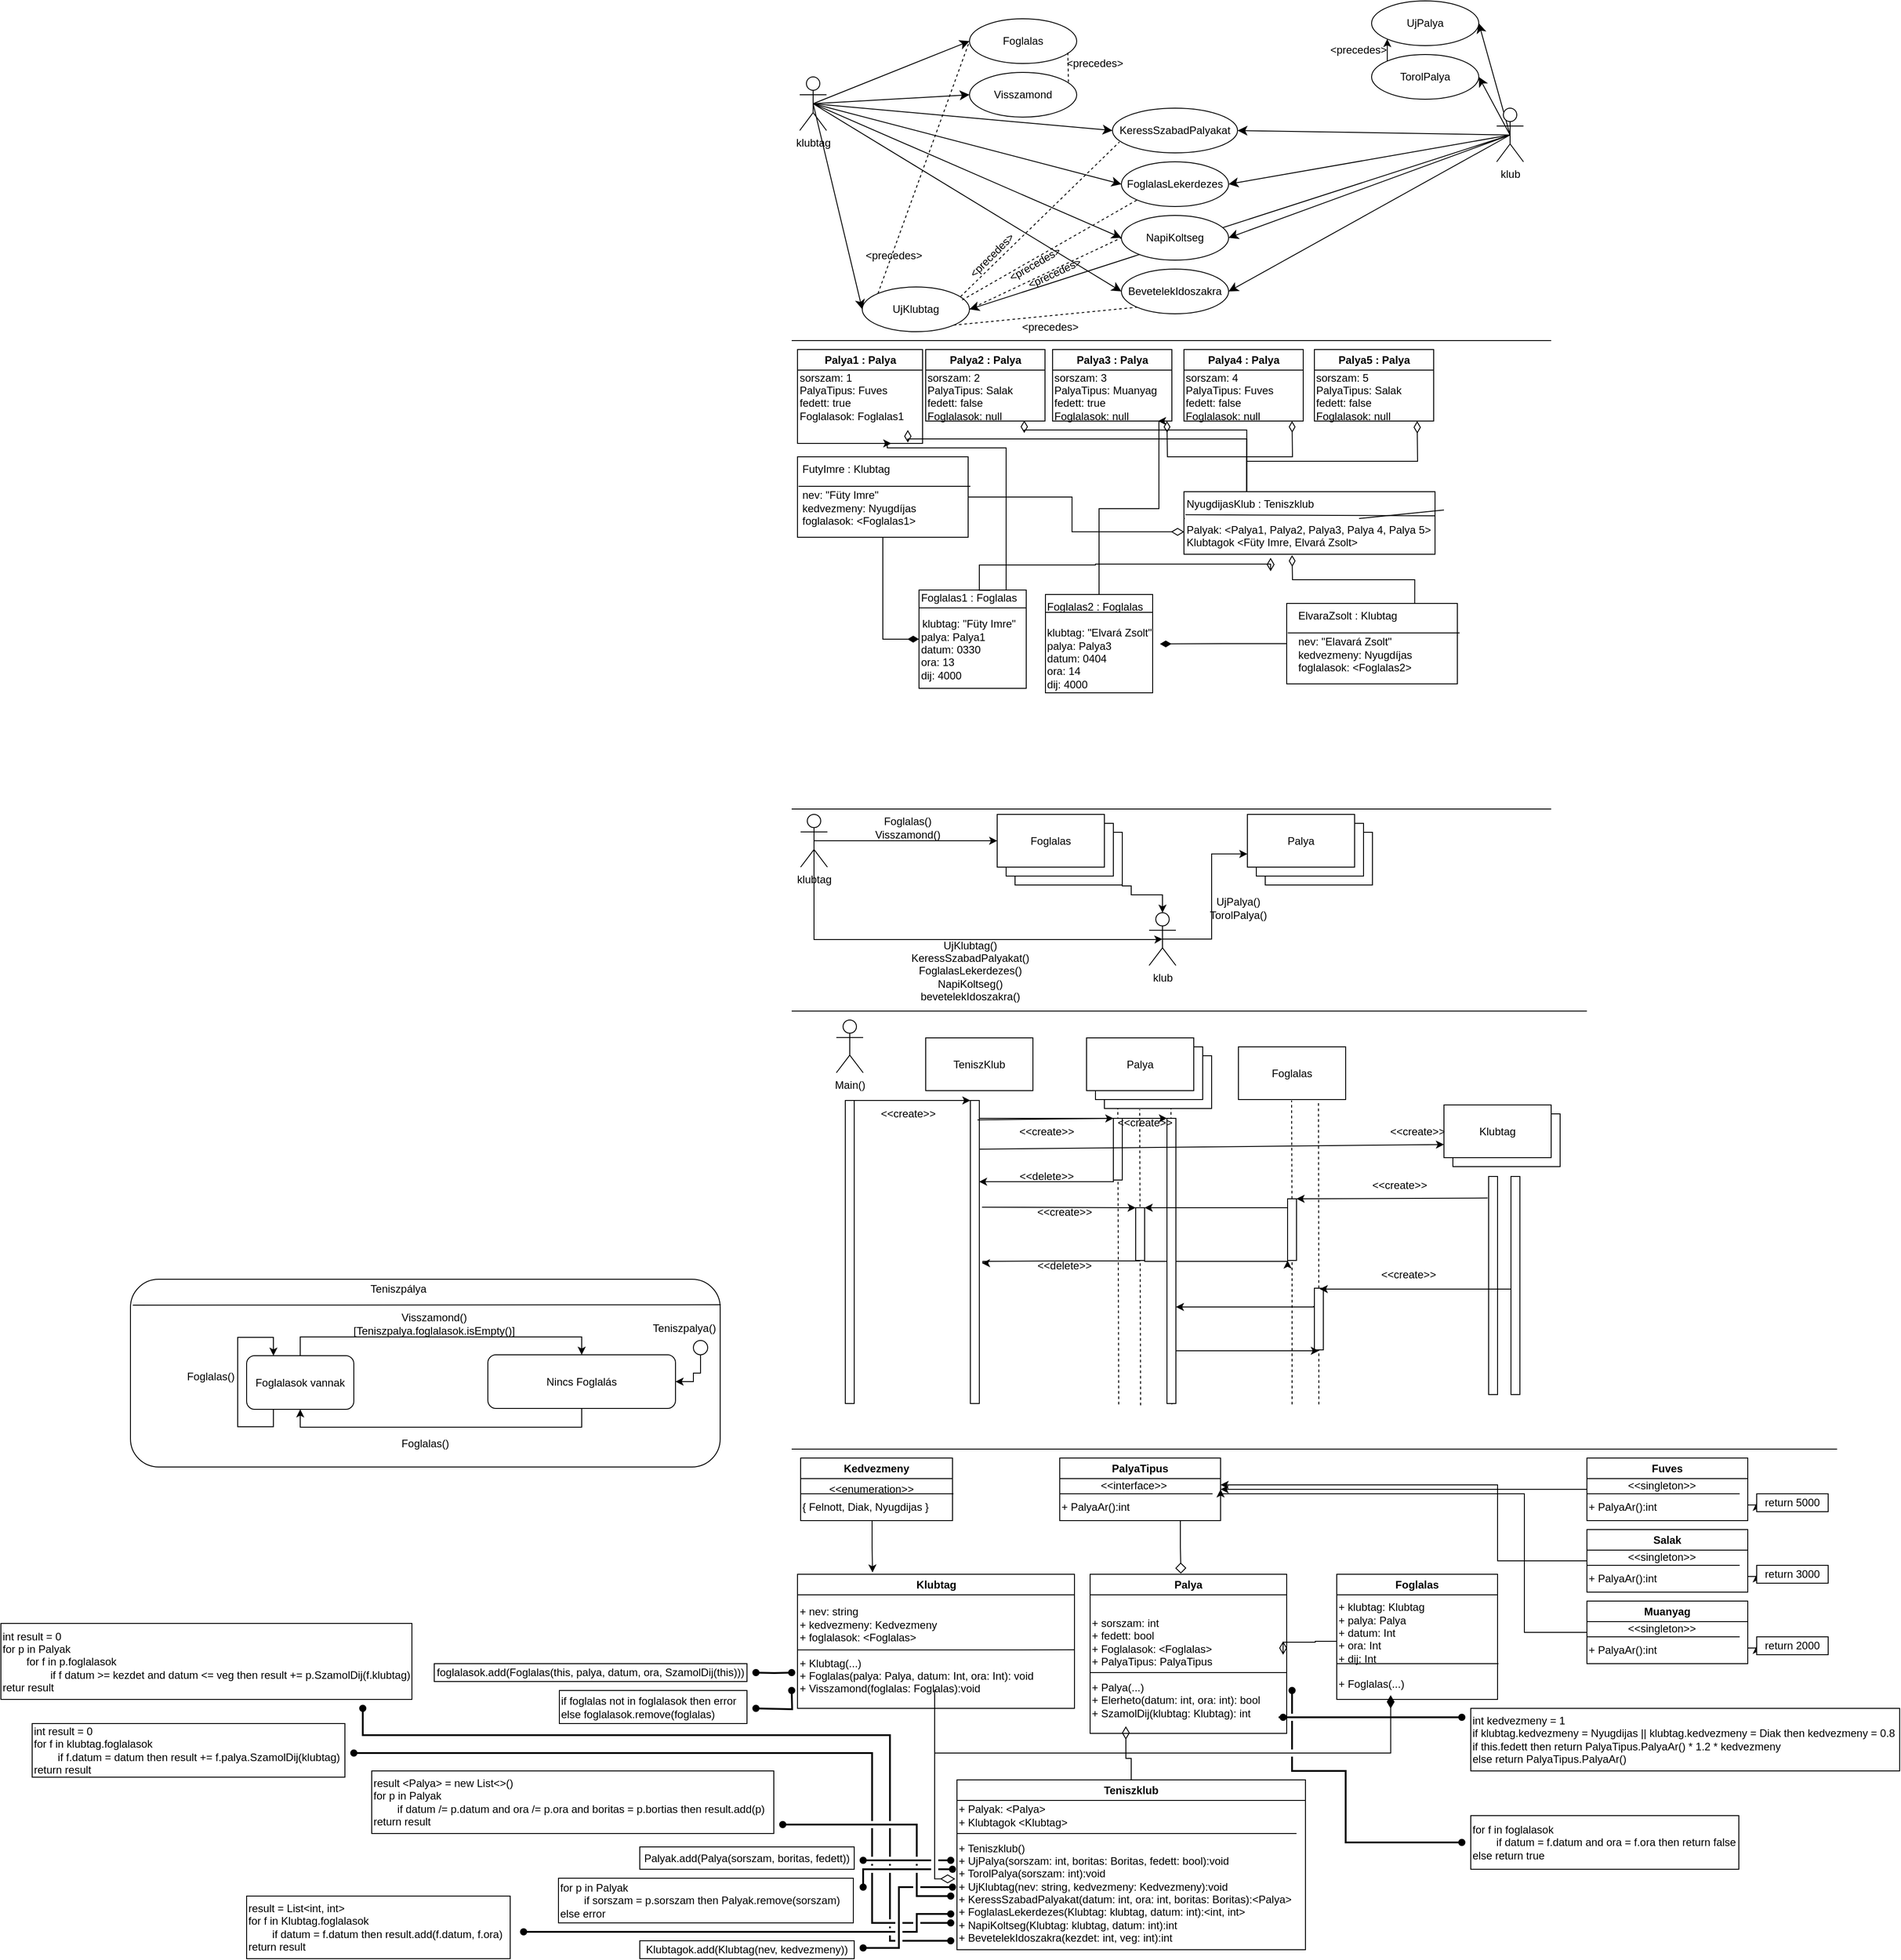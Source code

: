 <mxfile version="27.0.4">
  <diagram name="Page-1" id="23k4kIXcUpD67ppIFEuZ">
    <mxGraphModel dx="2978" dy="707" grid="1" gridSize="10" guides="1" tooltips="1" connect="1" arrows="1" fold="1" page="1" pageScale="1" pageWidth="850" pageHeight="1100" math="0" shadow="0">
      <root>
        <mxCell id="0" />
        <mxCell id="1" parent="0" />
        <mxCell id="bFtffV7Dq0BiN4H6MrVR-46" style="edgeStyle=orthogonalEdgeStyle;rounded=0;orthogonalLoop=1;jettySize=auto;html=1;exitX=0.5;exitY=0;exitDx=0;exitDy=0;entryX=0.75;entryY=1;entryDx=0;entryDy=0;" parent="1" source="wmerD7P6c2fhzKaJmc1H-5" target="bFtffV7Dq0BiN4H6MrVR-38" edge="1">
          <mxGeometry relative="1" as="geometry">
            <Array as="points">
              <mxPoint x="240" y="659" />
              <mxPoint x="240" y="500" />
              <mxPoint x="107" y="500" />
            </Array>
          </mxGeometry>
        </mxCell>
        <mxCell id="wmerD7P6c2fhzKaJmc1H-5" value="" style="rounded=0;whiteSpace=wrap;html=1;" parent="1" vertex="1">
          <mxGeometry x="142.5" y="659" width="120" height="110" as="geometry" />
        </mxCell>
        <mxCell id="-5aLn5IDz-yiHX2ItAhz-75" value="Foglalas" style="rounded=0;whiteSpace=wrap;html=1;" parent="1" vertex="1">
          <mxGeometry x="250" y="930.0" width="120" height="59" as="geometry" />
        </mxCell>
        <mxCell id="-5aLn5IDz-yiHX2ItAhz-74" value="Foglalas" style="rounded=0;whiteSpace=wrap;html=1;" parent="1" vertex="1">
          <mxGeometry x="240" y="920.0" width="120" height="59" as="geometry" />
        </mxCell>
        <mxCell id="-5aLn5IDz-yiHX2ItAhz-71" value="Klubtag" style="rounded=0;whiteSpace=wrap;html=1;" parent="1" vertex="1">
          <mxGeometry x="740" y="1245.0" width="120" height="59" as="geometry" />
        </mxCell>
        <mxCell id="-5aLn5IDz-yiHX2ItAhz-46" value="" style="endArrow=none;dashed=1;html=1;rounded=0;entryX=0.125;entryY=-0.05;entryDx=0;entryDy=0;entryPerimeter=0;" parent="1" edge="1">
          <mxGeometry width="50" height="50" relative="1" as="geometry">
            <mxPoint x="425.5" y="1570.0" as="sourcePoint" />
            <mxPoint x="424.5" y="1239.0" as="targetPoint" />
          </mxGeometry>
        </mxCell>
        <mxCell id="-5aLn5IDz-yiHX2ItAhz-45" value="" style="endArrow=none;dashed=1;html=1;rounded=0;entryX=0.125;entryY=-0.05;entryDx=0;entryDy=0;entryPerimeter=0;" parent="1" edge="1">
          <mxGeometry width="50" height="50" relative="1" as="geometry">
            <mxPoint x="390.5" y="1571.0" as="sourcePoint" />
            <mxPoint x="389.5" y="1240.0" as="targetPoint" />
          </mxGeometry>
        </mxCell>
        <mxCell id="-5aLn5IDz-yiHX2ItAhz-44" value="" style="endArrow=none;dashed=1;html=1;rounded=0;entryX=0.125;entryY=-0.05;entryDx=0;entryDy=0;entryPerimeter=0;" parent="1" target="-5aLn5IDz-yiHX2ItAhz-43" edge="1">
          <mxGeometry width="50" height="50" relative="1" as="geometry">
            <mxPoint x="366" y="1570.0" as="sourcePoint" />
            <mxPoint x="380" y="1350.0" as="targetPoint" />
          </mxGeometry>
        </mxCell>
        <mxCell id="-5aLn5IDz-yiHX2ItAhz-24" value="Palya" style="rounded=0;whiteSpace=wrap;html=1;" parent="1" vertex="1">
          <mxGeometry x="350" y="1180.0" width="120" height="59" as="geometry" />
        </mxCell>
        <mxCell id="-5aLn5IDz-yiHX2ItAhz-23" value="Palya" style="rounded=0;whiteSpace=wrap;html=1;" parent="1" vertex="1">
          <mxGeometry x="340" y="1170.0" width="120" height="59" as="geometry" />
        </mxCell>
        <mxCell id="-5aLn5IDz-yiHX2ItAhz-4" value="" style="rounded=0;whiteSpace=wrap;html=1;" parent="1" vertex="1">
          <mxGeometry x="530" y="930.0" width="120" height="59" as="geometry" />
        </mxCell>
        <mxCell id="-5aLn5IDz-yiHX2ItAhz-3" value="" style="rounded=0;whiteSpace=wrap;html=1;" parent="1" vertex="1">
          <mxGeometry x="520" y="920.0" width="120" height="59" as="geometry" />
        </mxCell>
        <mxCell id="tQPfZLa-1JDw5LYKSxju-6" style="edgeStyle=none;curved=1;rounded=0;orthogonalLoop=1;jettySize=auto;html=1;exitX=0.5;exitY=0.5;exitDx=0;exitDy=0;exitPerimeter=0;entryX=0;entryY=0.5;entryDx=0;entryDy=0;fontSize=12;startSize=8;endSize=8;" parent="1" source="RCcNGVWDQ_7rDxmdVCuK-1" target="tQPfZLa-1JDw5LYKSxju-1" edge="1">
          <mxGeometry relative="1" as="geometry" />
        </mxCell>
        <mxCell id="tQPfZLa-1JDw5LYKSxju-7" style="edgeStyle=none;curved=1;rounded=0;orthogonalLoop=1;jettySize=auto;html=1;exitX=0.5;exitY=0.5;exitDx=0;exitDy=0;exitPerimeter=0;entryX=0;entryY=0.5;entryDx=0;entryDy=0;fontSize=12;startSize=8;endSize=8;" parent="1" source="RCcNGVWDQ_7rDxmdVCuK-1" target="RCcNGVWDQ_7rDxmdVCuK-3" edge="1">
          <mxGeometry relative="1" as="geometry" />
        </mxCell>
        <mxCell id="tQPfZLa-1JDw5LYKSxju-8" style="edgeStyle=none;curved=1;rounded=0;orthogonalLoop=1;jettySize=auto;html=1;exitX=0.5;exitY=0.5;exitDx=0;exitDy=0;exitPerimeter=0;entryX=0;entryY=0.5;entryDx=0;entryDy=0;fontSize=12;startSize=8;endSize=8;" parent="1" source="RCcNGVWDQ_7rDxmdVCuK-1" target="RCcNGVWDQ_7rDxmdVCuK-10" edge="1">
          <mxGeometry relative="1" as="geometry" />
        </mxCell>
        <mxCell id="tQPfZLa-1JDw5LYKSxju-20" style="edgeStyle=none;curved=1;rounded=0;orthogonalLoop=1;jettySize=auto;html=1;exitX=0.5;exitY=0.5;exitDx=0;exitDy=0;exitPerimeter=0;entryX=0;entryY=0.5;entryDx=0;entryDy=0;fontSize=12;startSize=8;endSize=8;" parent="1" source="RCcNGVWDQ_7rDxmdVCuK-1" target="tQPfZLa-1JDw5LYKSxju-16" edge="1">
          <mxGeometry relative="1" as="geometry" />
        </mxCell>
        <mxCell id="tQPfZLa-1JDw5LYKSxju-32" style="edgeStyle=none;curved=1;rounded=0;orthogonalLoop=1;jettySize=auto;html=1;exitX=0.5;exitY=0.5;exitDx=0;exitDy=0;exitPerimeter=0;entryX=0;entryY=0.5;entryDx=0;entryDy=0;fontSize=12;startSize=8;endSize=8;" parent="1" source="RCcNGVWDQ_7rDxmdVCuK-1" target="tQPfZLa-1JDw5LYKSxju-28" edge="1">
          <mxGeometry relative="1" as="geometry" />
        </mxCell>
        <mxCell id="tQPfZLa-1JDw5LYKSxju-34" style="edgeStyle=none;curved=1;rounded=0;orthogonalLoop=1;jettySize=auto;html=1;exitX=0.5;exitY=0.5;exitDx=0;exitDy=0;exitPerimeter=0;entryX=0;entryY=0.5;entryDx=0;entryDy=0;fontSize=12;startSize=8;endSize=8;" parent="1" source="RCcNGVWDQ_7rDxmdVCuK-1" target="tQPfZLa-1JDw5LYKSxju-29" edge="1">
          <mxGeometry relative="1" as="geometry" />
        </mxCell>
        <mxCell id="tQPfZLa-1JDw5LYKSxju-35" style="edgeStyle=none;curved=1;rounded=0;orthogonalLoop=1;jettySize=auto;html=1;exitX=0.5;exitY=0.5;exitDx=0;exitDy=0;exitPerimeter=0;entryX=0;entryY=0.5;entryDx=0;entryDy=0;fontSize=12;startSize=8;endSize=8;" parent="1" source="RCcNGVWDQ_7rDxmdVCuK-1" target="tQPfZLa-1JDw5LYKSxju-30" edge="1">
          <mxGeometry relative="1" as="geometry" />
        </mxCell>
        <mxCell id="RCcNGVWDQ_7rDxmdVCuK-1" value="klubtag" style="shape=umlActor;verticalLabelPosition=bottom;verticalAlign=top;html=1;outlineConnect=0;" parent="1" vertex="1">
          <mxGeometry x="9" y="85" width="30" height="60" as="geometry" />
        </mxCell>
        <mxCell id="RCcNGVWDQ_7rDxmdVCuK-3" value="Foglalas" style="ellipse;whiteSpace=wrap;html=1;" parent="1" vertex="1">
          <mxGeometry x="199" y="20" width="120" height="50" as="geometry" />
        </mxCell>
        <mxCell id="RCcNGVWDQ_7rDxmdVCuK-27" style="edgeStyle=orthogonalEdgeStyle;rounded=0;orthogonalLoop=1;jettySize=auto;html=1;exitX=0;exitY=0;exitDx=0;exitDy=0;entryX=0;entryY=1;entryDx=0;entryDy=0;" parent="1" source="RCcNGVWDQ_7rDxmdVCuK-6" target="RCcNGVWDQ_7rDxmdVCuK-7" edge="1">
          <mxGeometry relative="1" as="geometry" />
        </mxCell>
        <mxCell id="RCcNGVWDQ_7rDxmdVCuK-6" value="TorolPalya" style="ellipse;whiteSpace=wrap;html=1;" parent="1" vertex="1">
          <mxGeometry x="649" y="60" width="120" height="50" as="geometry" />
        </mxCell>
        <mxCell id="RCcNGVWDQ_7rDxmdVCuK-7" value="UjP&lt;span style=&quot;background-color: transparent; color: light-dark(rgb(0, 0, 0), rgb(255, 255, 255));&quot;&gt;alya&lt;/span&gt;" style="ellipse;whiteSpace=wrap;html=1;" parent="1" vertex="1">
          <mxGeometry x="649" width="120" height="50" as="geometry" />
        </mxCell>
        <mxCell id="tQPfZLa-1JDw5LYKSxju-4" style="edgeStyle=none;curved=1;rounded=0;orthogonalLoop=1;jettySize=auto;html=1;exitX=0.5;exitY=0.5;exitDx=0;exitDy=0;exitPerimeter=0;entryX=1;entryY=0.5;entryDx=0;entryDy=0;fontSize=12;startSize=8;endSize=8;" parent="1" source="RCcNGVWDQ_7rDxmdVCuK-8" target="RCcNGVWDQ_7rDxmdVCuK-6" edge="1">
          <mxGeometry relative="1" as="geometry" />
        </mxCell>
        <mxCell id="tQPfZLa-1JDw5LYKSxju-5" style="edgeStyle=none;curved=1;rounded=0;orthogonalLoop=1;jettySize=auto;html=1;exitX=0.5;exitY=0.5;exitDx=0;exitDy=0;exitPerimeter=0;entryX=1;entryY=0.5;entryDx=0;entryDy=0;fontSize=12;startSize=8;endSize=8;" parent="1" source="RCcNGVWDQ_7rDxmdVCuK-8" target="RCcNGVWDQ_7rDxmdVCuK-7" edge="1">
          <mxGeometry relative="1" as="geometry" />
        </mxCell>
        <mxCell id="tQPfZLa-1JDw5LYKSxju-27" style="edgeStyle=none;curved=1;rounded=0;orthogonalLoop=1;jettySize=auto;html=1;exitX=0.5;exitY=0.5;exitDx=0;exitDy=0;exitPerimeter=0;entryX=1;entryY=0.5;entryDx=0;entryDy=0;fontSize=12;startSize=8;endSize=8;" parent="1" source="RCcNGVWDQ_7rDxmdVCuK-8" target="tQPfZLa-1JDw5LYKSxju-16" edge="1">
          <mxGeometry relative="1" as="geometry" />
        </mxCell>
        <mxCell id="tQPfZLa-1JDw5LYKSxju-31" style="edgeStyle=none;curved=1;rounded=0;orthogonalLoop=1;jettySize=auto;html=1;exitX=0.5;exitY=0.5;exitDx=0;exitDy=0;exitPerimeter=0;entryX=1;entryY=0.5;entryDx=0;entryDy=0;fontSize=12;startSize=8;endSize=8;" parent="1" source="RCcNGVWDQ_7rDxmdVCuK-8" target="tQPfZLa-1JDw5LYKSxju-1" edge="1">
          <mxGeometry relative="1" as="geometry" />
        </mxCell>
        <mxCell id="tQPfZLa-1JDw5LYKSxju-33" style="edgeStyle=none;curved=1;rounded=0;orthogonalLoop=1;jettySize=auto;html=1;exitX=0.5;exitY=0.5;exitDx=0;exitDy=0;exitPerimeter=0;entryX=1;entryY=0.5;entryDx=0;entryDy=0;fontSize=12;startSize=8;endSize=8;" parent="1" source="RCcNGVWDQ_7rDxmdVCuK-8" target="tQPfZLa-1JDw5LYKSxju-28" edge="1">
          <mxGeometry relative="1" as="geometry" />
        </mxCell>
        <mxCell id="tQPfZLa-1JDw5LYKSxju-36" style="edgeStyle=none;curved=1;rounded=0;orthogonalLoop=1;jettySize=auto;html=1;exitX=0.5;exitY=0.5;exitDx=0;exitDy=0;exitPerimeter=0;entryX=1;entryY=0.5;entryDx=0;entryDy=0;fontSize=12;startSize=8;endSize=8;" parent="1" source="RCcNGVWDQ_7rDxmdVCuK-8" target="tQPfZLa-1JDw5LYKSxju-29" edge="1">
          <mxGeometry relative="1" as="geometry" />
        </mxCell>
        <mxCell id="tQPfZLa-1JDw5LYKSxju-37" style="edgeStyle=none;curved=1;rounded=0;orthogonalLoop=1;jettySize=auto;html=1;exitX=0.5;exitY=0.5;exitDx=0;exitDy=0;exitPerimeter=0;entryX=1;entryY=0.5;entryDx=0;entryDy=0;fontSize=12;startSize=8;endSize=8;" parent="1" source="RCcNGVWDQ_7rDxmdVCuK-8" target="tQPfZLa-1JDw5LYKSxju-30" edge="1">
          <mxGeometry relative="1" as="geometry" />
        </mxCell>
        <mxCell id="RCcNGVWDQ_7rDxmdVCuK-8" value="klub" style="shape=umlActor;verticalLabelPosition=bottom;verticalAlign=top;html=1;outlineConnect=0;" parent="1" vertex="1">
          <mxGeometry x="789" y="120" width="30" height="60" as="geometry" />
        </mxCell>
        <mxCell id="RCcNGVWDQ_7rDxmdVCuK-10" value="Visszamond" style="ellipse;whiteSpace=wrap;html=1;" parent="1" vertex="1">
          <mxGeometry x="199" y="80" width="120" height="50" as="geometry" />
        </mxCell>
        <mxCell id="RCcNGVWDQ_7rDxmdVCuK-13" value="&amp;lt;precedes&amp;gt;" style="text;html=1;align=center;verticalAlign=middle;resizable=0;points=[];autosize=1;strokeColor=none;fillColor=none;" parent="1" vertex="1">
          <mxGeometry x="589" y="40" width="90" height="30" as="geometry" />
        </mxCell>
        <mxCell id="RCcNGVWDQ_7rDxmdVCuK-28" value="&amp;lt;precedes&amp;gt;" style="text;html=1;align=center;verticalAlign=middle;resizable=0;points=[];autosize=1;strokeColor=none;fillColor=none;" parent="1" vertex="1">
          <mxGeometry x="294" y="55" width="90" height="30" as="geometry" />
        </mxCell>
        <mxCell id="RCcNGVWDQ_7rDxmdVCuK-30" value="Klubtag" style="swimlane;whiteSpace=wrap;html=1;" parent="1" vertex="1">
          <mxGeometry x="6.5" y="1760" width="310" height="150" as="geometry" />
        </mxCell>
        <mxCell id="RCcNGVWDQ_7rDxmdVCuK-32" value="+ nev: string&lt;div&gt;+ kedvezmeny: Kedvezmeny&lt;/div&gt;&lt;div&gt;+ foglalasok: &amp;lt;Foglalas&amp;gt;&lt;/div&gt;&lt;div&gt;&lt;br&gt;&lt;/div&gt;&lt;div&gt;+ Klubtag(...)&lt;/div&gt;&lt;div&gt;+ Foglalas(palya: Palya, datum: Int, ora: Int): void&lt;/div&gt;&lt;div&gt;+ Visszamond(foglalas: Foglalas):void&lt;/div&gt;" style="text;html=1;align=left;verticalAlign=middle;resizable=0;points=[];autosize=1;strokeColor=none;fillColor=none;" parent="RCcNGVWDQ_7rDxmdVCuK-30" vertex="1">
          <mxGeometry y="30" width="280" height="110" as="geometry" />
        </mxCell>
        <mxCell id="RCcNGVWDQ_7rDxmdVCuK-33" value="" style="endArrow=none;html=1;rounded=0;entryX=1.005;entryY=0.43;entryDx=0;entryDy=0;entryPerimeter=0;" parent="RCcNGVWDQ_7rDxmdVCuK-30" edge="1">
          <mxGeometry width="50" height="50" relative="1" as="geometry">
            <mxPoint y="84.65" as="sourcePoint" />
            <mxPoint x="310.0" y="84.55" as="targetPoint" />
          </mxGeometry>
        </mxCell>
        <mxCell id="RCcNGVWDQ_7rDxmdVCuK-35" value="Palya" style="swimlane;whiteSpace=wrap;html=1;" parent="1" vertex="1">
          <mxGeometry x="334" y="1760" width="220" height="178" as="geometry" />
        </mxCell>
        <mxCell id="RCcNGVWDQ_7rDxmdVCuK-34" value="+ sorszam: int&lt;div&gt;+ fedett: bool&lt;/div&gt;&lt;div&gt;+ Foglalasok: &amp;lt;Foglalas&amp;gt;&lt;/div&gt;&lt;div&gt;+ PalyaTipus: PalyaTipus&lt;/div&gt;&lt;div&gt;&lt;br&gt;&lt;/div&gt;&lt;div&gt;+ Palya(...)&lt;/div&gt;&lt;div&gt;+ Elerheto(datum: int, ora: int): bool&lt;/div&gt;&lt;div&gt;+ SzamolDij(klubtag: Klubtag): int&lt;/div&gt;" style="text;html=1;align=left;verticalAlign=middle;resizable=0;points=[];autosize=1;strokeColor=none;fillColor=none;" parent="RCcNGVWDQ_7rDxmdVCuK-35" vertex="1">
          <mxGeometry y="40" width="210" height="130" as="geometry" />
        </mxCell>
        <mxCell id="bFtffV7Dq0BiN4H6MrVR-107" value="" style="html=1;labelBackgroundColor=#ffffff;jettySize=auto;orthogonalLoop=1;fontSize=14;rounded=0;jumpStyle=gap;edgeStyle=orthogonalEdgeStyle;startArrow=oval;endArrow=oval;strokeWidth=2;startFill=1;endFill=1;sourcePerimeterSpacing=3;targetPerimeterSpacing=3;" parent="RCcNGVWDQ_7rDxmdVCuK-35" edge="1">
          <mxGeometry width="48" height="48" relative="1" as="geometry">
            <mxPoint x="416" y="160" as="sourcePoint" />
            <mxPoint x="216" y="160" as="targetPoint" />
            <Array as="points">
              <mxPoint x="211" y="160" />
            </Array>
          </mxGeometry>
        </mxCell>
        <mxCell id="RCcNGVWDQ_7rDxmdVCuK-37" value="Foglalas" style="swimlane;whiteSpace=wrap;html=1;" parent="1" vertex="1">
          <mxGeometry x="610" y="1760.0" width="180" height="140" as="geometry" />
        </mxCell>
        <mxCell id="4rPIcV-lHyRuGQjlF1An-25" style="edgeStyle=orthogonalEdgeStyle;rounded=0;orthogonalLoop=1;jettySize=auto;html=1;endArrow=diamondThin;endFill=0;endSize=12;" parent="RCcNGVWDQ_7rDxmdVCuK-37" source="RCcNGVWDQ_7rDxmdVCuK-38" edge="1">
          <mxGeometry relative="1" as="geometry">
            <mxPoint x="-60" y="75.0" as="targetPoint" />
            <Array as="points">
              <mxPoint x="-24" y="75" />
              <mxPoint x="-60" y="76" />
            </Array>
          </mxGeometry>
        </mxCell>
        <mxCell id="RCcNGVWDQ_7rDxmdVCuK-38" value="+ klubtag: Klubtag&lt;div&gt;+ palya: Palya&lt;/div&gt;&lt;div&gt;+ datum: Int&lt;/div&gt;&lt;div&gt;+ ora: Int&lt;/div&gt;&lt;div&gt;+ dij: Int&lt;/div&gt;&lt;div&gt;&lt;br&gt;&lt;/div&gt;&lt;div&gt;+ Foglalas(...)&lt;/div&gt;" style="text;html=1;align=left;verticalAlign=middle;resizable=0;points=[];autosize=1;strokeColor=none;fillColor=none;" parent="RCcNGVWDQ_7rDxmdVCuK-37" vertex="1">
          <mxGeometry y="25" width="120" height="110" as="geometry" />
        </mxCell>
        <mxCell id="RCcNGVWDQ_7rDxmdVCuK-40" value="" style="endArrow=none;html=1;rounded=0;" parent="RCcNGVWDQ_7rDxmdVCuK-37" edge="1">
          <mxGeometry width="50" height="50" relative="1" as="geometry">
            <mxPoint y="100" as="sourcePoint" />
            <mxPoint x="181" y="100.0" as="targetPoint" />
            <Array as="points">
              <mxPoint y="100" />
            </Array>
          </mxGeometry>
        </mxCell>
        <mxCell id="RCcNGVWDQ_7rDxmdVCuK-39" value="" style="endArrow=none;html=1;rounded=0;" parent="1" source="RCcNGVWDQ_7rDxmdVCuK-34" edge="1">
          <mxGeometry width="50" height="50" relative="1" as="geometry">
            <mxPoint x="414" y="1830.0" as="sourcePoint" />
            <mxPoint x="554" y="1870.0" as="targetPoint" />
            <Array as="points">
              <mxPoint x="334" y="1870.0" />
            </Array>
          </mxGeometry>
        </mxCell>
        <mxCell id="RCcNGVWDQ_7rDxmdVCuK-41" value="Teniszklub" style="swimlane;whiteSpace=wrap;html=1;" parent="1" vertex="1">
          <mxGeometry x="185" y="1990.0" width="390" height="190" as="geometry" />
        </mxCell>
        <mxCell id="RCcNGVWDQ_7rDxmdVCuK-44" value="" style="endArrow=none;html=1;rounded=0;" parent="RCcNGVWDQ_7rDxmdVCuK-41" edge="1">
          <mxGeometry width="50" height="50" relative="1" as="geometry">
            <mxPoint x="160" y="60" as="sourcePoint" />
            <mxPoint x="380" y="60" as="targetPoint" />
            <Array as="points">
              <mxPoint y="60" />
              <mxPoint x="160" y="60" />
            </Array>
          </mxGeometry>
        </mxCell>
        <mxCell id="RCcNGVWDQ_7rDxmdVCuK-42" value="+ Palyak: &amp;lt;Palya&amp;gt;&lt;div&gt;+ Klubtagok &amp;lt;Klubtag&amp;gt;&lt;/div&gt;&lt;div&gt;&lt;br&gt;&lt;/div&gt;&lt;div&gt;+ Teniszklub()&lt;/div&gt;&lt;div&gt;+ UjPalya(sorszam: int, boritas: Boritas, fedett: bool):void&lt;/div&gt;&lt;div&gt;+ TorolPalya(sorszam: int):void&lt;/div&gt;&lt;div&gt;+ UjKlubtag(nev: string, kedvezmeny: Kedvezmeny):void&lt;/div&gt;&lt;div&gt;+ KeressSzabadPalyakat(datum: int, ora: int, boritas: Boritas):&amp;lt;Palya&amp;gt;&lt;/div&gt;&lt;div&gt;+ FoglalasLekerdezes(Klubtag: klubtag, datum: int):&amp;lt;int, int&amp;gt;&lt;/div&gt;&lt;div&gt;+ NapiKoltseg(Klubtag: klubtag, datum: int):int&lt;/div&gt;&lt;div&gt;+ BevetelekIdoszakra(kezdet: int, veg: int):int&lt;/div&gt;" style="text;html=1;align=left;verticalAlign=middle;resizable=0;points=[];autosize=1;strokeColor=none;fillColor=none;" parent="RCcNGVWDQ_7rDxmdVCuK-41" vertex="1">
          <mxGeometry y="20" width="390" height="170" as="geometry" />
        </mxCell>
        <mxCell id="tQPfZLa-1JDw5LYKSxju-1" value="UjKlubtag" style="ellipse;whiteSpace=wrap;html=1;" parent="1" vertex="1">
          <mxGeometry x="79" y="320" width="120" height="50" as="geometry" />
        </mxCell>
        <mxCell id="tQPfZLa-1JDw5LYKSxju-15" value="&amp;lt;precedes&amp;gt;" style="text;html=1;align=center;verticalAlign=middle;resizable=0;points=[];autosize=1;strokeColor=none;fillColor=none;" parent="1" vertex="1">
          <mxGeometry x="69" y="270" width="90" height="30" as="geometry" />
        </mxCell>
        <mxCell id="tQPfZLa-1JDw5LYKSxju-16" value="KeressSzabadPalyakat" style="ellipse;whiteSpace=wrap;html=1;" parent="1" vertex="1">
          <mxGeometry x="359" y="120" width="140" height="50" as="geometry" />
        </mxCell>
        <mxCell id="tQPfZLa-1JDw5LYKSxju-17" value="" style="endArrow=none;dashed=1;html=1;rounded=0;fontSize=12;startSize=8;endSize=8;curved=1;entryX=0;entryY=0.5;entryDx=0;entryDy=0;exitX=0;exitY=0;exitDx=0;exitDy=0;" parent="1" source="tQPfZLa-1JDw5LYKSxju-1" target="RCcNGVWDQ_7rDxmdVCuK-3" edge="1">
          <mxGeometry width="50" height="50" relative="1" as="geometry">
            <mxPoint x="89" y="190" as="sourcePoint" />
            <mxPoint x="139" y="140" as="targetPoint" />
          </mxGeometry>
        </mxCell>
        <mxCell id="tQPfZLa-1JDw5LYKSxju-19" value="" style="endArrow=none;dashed=1;html=1;rounded=0;fontSize=12;startSize=8;endSize=8;curved=1;exitX=0.923;exitY=0.214;exitDx=0;exitDy=0;exitPerimeter=0;" parent="1" source="RCcNGVWDQ_7rDxmdVCuK-10" edge="1">
          <mxGeometry width="50" height="50" relative="1" as="geometry">
            <mxPoint x="309" y="85" as="sourcePoint" />
            <mxPoint x="309" y="55" as="targetPoint" />
          </mxGeometry>
        </mxCell>
        <mxCell id="tQPfZLa-1JDw5LYKSxju-21" value="" style="endArrow=none;dashed=1;html=1;rounded=0;fontSize=12;startSize=8;endSize=8;curved=1;entryX=0.056;entryY=0.756;entryDx=0;entryDy=0;entryPerimeter=0;exitX=0.918;exitY=0.212;exitDx=0;exitDy=0;exitPerimeter=0;" parent="1" source="tQPfZLa-1JDw5LYKSxju-1" target="tQPfZLa-1JDw5LYKSxju-16" edge="1">
          <mxGeometry width="50" height="50" relative="1" as="geometry">
            <mxPoint x="179" y="190" as="sourcePoint" />
            <mxPoint x="219" y="160" as="targetPoint" />
          </mxGeometry>
        </mxCell>
        <mxCell id="tQPfZLa-1JDw5LYKSxju-25" value="&amp;lt;precedes&amp;gt;" style="text;html=1;align=center;verticalAlign=middle;resizable=0;points=[];autosize=1;strokeColor=none;fillColor=none;rotation=-45;" parent="1" vertex="1">
          <mxGeometry x="179" y="270" width="90" height="30" as="geometry" />
        </mxCell>
        <mxCell id="tQPfZLa-1JDw5LYKSxju-28" value="FoglalasLekerdezes" style="ellipse;whiteSpace=wrap;html=1;" parent="1" vertex="1">
          <mxGeometry x="369" y="180" width="120" height="50" as="geometry" />
        </mxCell>
        <mxCell id="tQPfZLa-1JDw5LYKSxju-29" value="NapiKoltseg" style="ellipse;whiteSpace=wrap;html=1;" parent="1" vertex="1">
          <mxGeometry x="369" y="240" width="120" height="50" as="geometry" />
        </mxCell>
        <mxCell id="tQPfZLa-1JDw5LYKSxju-30" value="BevetelekIdoszakra" style="ellipse;whiteSpace=wrap;html=1;" parent="1" vertex="1">
          <mxGeometry x="369" y="300" width="120" height="50" as="geometry" />
        </mxCell>
        <mxCell id="tQPfZLa-1JDw5LYKSxju-38" value="" style="endArrow=none;dashed=1;html=1;rounded=0;fontSize=12;startSize=8;endSize=8;curved=1;entryX=0;entryY=1;entryDx=0;entryDy=0;exitX=0.932;exitY=0.292;exitDx=0;exitDy=0;exitPerimeter=0;" parent="1" source="tQPfZLa-1JDw5LYKSxju-1" target="tQPfZLa-1JDw5LYKSxju-28" edge="1">
          <mxGeometry width="50" height="50" relative="1" as="geometry">
            <mxPoint x="199" y="341" as="sourcePoint" />
            <mxPoint x="377" y="168" as="targetPoint" />
          </mxGeometry>
        </mxCell>
        <mxCell id="tQPfZLa-1JDw5LYKSxju-39" value="" style="endArrow=none;dashed=1;html=1;rounded=0;fontSize=12;startSize=8;endSize=8;curved=1;entryX=0;entryY=0.5;entryDx=0;entryDy=0;exitX=1;exitY=0.5;exitDx=0;exitDy=0;" parent="1" source="tQPfZLa-1JDw5LYKSxju-1" target="tQPfZLa-1JDw5LYKSxju-29" edge="1">
          <mxGeometry width="50" height="50" relative="1" as="geometry">
            <mxPoint x="201" y="345" as="sourcePoint" />
            <mxPoint x="397" y="233" as="targetPoint" />
          </mxGeometry>
        </mxCell>
        <mxCell id="tQPfZLa-1JDw5LYKSxju-40" value="" style="endArrow=none;dashed=1;html=1;rounded=0;fontSize=12;startSize=8;endSize=8;curved=1;entryX=0;entryY=1;entryDx=0;entryDy=0;exitX=1;exitY=1;exitDx=0;exitDy=0;" parent="1" source="tQPfZLa-1JDw5LYKSxju-1" target="tQPfZLa-1JDw5LYKSxju-30" edge="1">
          <mxGeometry width="50" height="50" relative="1" as="geometry">
            <mxPoint x="209" y="355" as="sourcePoint" />
            <mxPoint x="379" y="275" as="targetPoint" />
          </mxGeometry>
        </mxCell>
        <mxCell id="tQPfZLa-1JDw5LYKSxju-41" value="&amp;lt;precedes&amp;gt;" style="text;html=1;align=center;verticalAlign=middle;resizable=0;points=[];autosize=1;strokeColor=none;fillColor=none;" parent="1" vertex="1">
          <mxGeometry x="244" y="350" width="90" height="30" as="geometry" />
        </mxCell>
        <mxCell id="-5aLn5IDz-yiHX2ItAhz-5" style="edgeStyle=orthogonalEdgeStyle;rounded=0;orthogonalLoop=1;jettySize=auto;html=1;exitX=0.5;exitY=0.5;exitDx=0;exitDy=0;exitPerimeter=0;entryX=0;entryY=0.5;entryDx=0;entryDy=0;" parent="1" source="tQPfZLa-1JDw5LYKSxju-43" target="-5aLn5IDz-yiHX2ItAhz-1" edge="1">
          <mxGeometry relative="1" as="geometry" />
        </mxCell>
        <mxCell id="tQPfZLa-1JDw5LYKSxju-43" value="klubtag" style="shape=umlActor;verticalLabelPosition=bottom;verticalAlign=top;html=1;outlineConnect=0;" parent="1" vertex="1">
          <mxGeometry x="10" y="910.0" width="30" height="59" as="geometry" />
        </mxCell>
        <mxCell id="-5aLn5IDz-yiHX2ItAhz-15" style="edgeStyle=orthogonalEdgeStyle;rounded=0;orthogonalLoop=1;jettySize=auto;html=1;exitX=0.5;exitY=0.5;exitDx=0;exitDy=0;exitPerimeter=0;entryX=0;entryY=0.75;entryDx=0;entryDy=0;" parent="1" source="tQPfZLa-1JDw5LYKSxju-44" target="-5aLn5IDz-yiHX2ItAhz-2" edge="1">
          <mxGeometry relative="1" as="geometry" />
        </mxCell>
        <mxCell id="tQPfZLa-1JDw5LYKSxju-44" value="klub" style="shape=umlActor;verticalLabelPosition=bottom;verticalAlign=top;html=1;outlineConnect=0;" parent="1" vertex="1">
          <mxGeometry x="400" y="1020.0" width="30" height="59" as="geometry" />
        </mxCell>
        <mxCell id="-5aLn5IDz-yiHX2ItAhz-1" value="Foglalas" style="rounded=0;whiteSpace=wrap;html=1;" parent="1" vertex="1">
          <mxGeometry x="230" y="910.0" width="120" height="59" as="geometry" />
        </mxCell>
        <mxCell id="-5aLn5IDz-yiHX2ItAhz-2" value="Palya" style="rounded=0;whiteSpace=wrap;html=1;" parent="1" vertex="1">
          <mxGeometry x="510" y="910.0" width="120" height="59" as="geometry" />
        </mxCell>
        <mxCell id="-5aLn5IDz-yiHX2ItAhz-11" style="edgeStyle=orthogonalEdgeStyle;rounded=0;orthogonalLoop=1;jettySize=auto;html=1;exitX=0.5;exitY=0.5;exitDx=0;exitDy=0;exitPerimeter=0;entryX=0.5;entryY=0.5;entryDx=0;entryDy=0;entryPerimeter=0;" parent="1" source="tQPfZLa-1JDw5LYKSxju-43" target="tQPfZLa-1JDw5LYKSxju-44" edge="1">
          <mxGeometry relative="1" as="geometry">
            <Array as="points">
              <mxPoint x="25" y="1050.0" />
              <mxPoint x="405" y="1050.0" />
            </Array>
          </mxGeometry>
        </mxCell>
        <mxCell id="-5aLn5IDz-yiHX2ItAhz-12" value="Foglalas()&lt;div&gt;Visszamond()&lt;/div&gt;" style="text;html=1;align=center;verticalAlign=middle;whiteSpace=wrap;rounded=0;" parent="1" vertex="1">
          <mxGeometry x="100" y="910.0" width="60" height="29" as="geometry" />
        </mxCell>
        <mxCell id="-5aLn5IDz-yiHX2ItAhz-13" value="UjKlubtag()&lt;div&gt;KeressSzabadPalyakat()&lt;/div&gt;&lt;div&gt;FoglalasLekerdezes()&lt;/div&gt;&lt;div&gt;NapiKoltseg()&lt;/div&gt;&lt;div&gt;bevetelekIdoszakra()&lt;/div&gt;" style="text;html=1;align=center;verticalAlign=middle;whiteSpace=wrap;rounded=0;" parent="1" vertex="1">
          <mxGeometry x="170" y="1070.0" width="60" height="29" as="geometry" />
        </mxCell>
        <mxCell id="-5aLn5IDz-yiHX2ItAhz-16" value="UjPalya()&lt;div&gt;TorolPalya()&lt;/div&gt;" style="text;html=1;align=center;verticalAlign=middle;whiteSpace=wrap;rounded=0;" parent="1" vertex="1">
          <mxGeometry x="470" y="1000.0" width="60" height="29" as="geometry" />
        </mxCell>
        <mxCell id="-5aLn5IDz-yiHX2ItAhz-17" style="edgeStyle=orthogonalEdgeStyle;rounded=0;orthogonalLoop=1;jettySize=auto;html=1;exitX=1;exitY=1;exitDx=0;exitDy=0;entryX=0.5;entryY=0;entryDx=0;entryDy=0;entryPerimeter=0;" parent="1" source="-5aLn5IDz-yiHX2ItAhz-75" target="tQPfZLa-1JDw5LYKSxju-44" edge="1">
          <mxGeometry relative="1" as="geometry">
            <Array as="points">
              <mxPoint x="380" y="990.0" />
              <mxPoint x="380" y="1000.0" />
              <mxPoint x="415" y="1000.0" />
            </Array>
          </mxGeometry>
        </mxCell>
        <mxCell id="-5aLn5IDz-yiHX2ItAhz-18" value="Main()" style="shape=umlActor;verticalLabelPosition=bottom;verticalAlign=top;html=1;outlineConnect=0;" parent="1" vertex="1">
          <mxGeometry x="50" y="1140.0" width="30" height="59" as="geometry" />
        </mxCell>
        <mxCell id="-5aLn5IDz-yiHX2ItAhz-19" value="TeniszKlub" style="rounded=0;whiteSpace=wrap;html=1;" parent="1" vertex="1">
          <mxGeometry x="150" y="1160.0" width="120" height="59" as="geometry" />
        </mxCell>
        <mxCell id="-5aLn5IDz-yiHX2ItAhz-20" value="Klubtag" style="rounded=0;whiteSpace=wrap;html=1;" parent="1" vertex="1">
          <mxGeometry x="730" y="1235.0" width="120" height="59" as="geometry" />
        </mxCell>
        <mxCell id="-5aLn5IDz-yiHX2ItAhz-21" value="Foglalas" style="rounded=0;whiteSpace=wrap;html=1;" parent="1" vertex="1">
          <mxGeometry x="500" y="1170.0" width="120" height="59" as="geometry" />
        </mxCell>
        <mxCell id="-5aLn5IDz-yiHX2ItAhz-22" value="Palya" style="rounded=0;whiteSpace=wrap;html=1;" parent="1" vertex="1">
          <mxGeometry x="330" y="1160.0" width="120" height="59" as="geometry" />
        </mxCell>
        <mxCell id="-5aLn5IDz-yiHX2ItAhz-29" style="edgeStyle=orthogonalEdgeStyle;rounded=0;orthogonalLoop=1;jettySize=auto;html=1;exitX=1;exitY=0;exitDx=0;exitDy=0;entryX=0;entryY=0;entryDx=0;entryDy=0;" parent="1" source="-5aLn5IDz-yiHX2ItAhz-26" target="-5aLn5IDz-yiHX2ItAhz-28" edge="1">
          <mxGeometry relative="1" as="geometry">
            <Array as="points">
              <mxPoint x="140" y="1230.0" />
              <mxPoint x="140" y="1230.0" />
            </Array>
          </mxGeometry>
        </mxCell>
        <mxCell id="-5aLn5IDz-yiHX2ItAhz-26" value="" style="rounded=0;whiteSpace=wrap;html=1;" parent="1" vertex="1">
          <mxGeometry x="60" y="1230.0" width="10" height="339" as="geometry" />
        </mxCell>
        <mxCell id="-5aLn5IDz-yiHX2ItAhz-28" value="" style="rounded=0;whiteSpace=wrap;html=1;" parent="1" vertex="1">
          <mxGeometry x="200" y="1230.0" width="10" height="339" as="geometry" />
        </mxCell>
        <mxCell id="-5aLn5IDz-yiHX2ItAhz-30" value="&amp;lt;&amp;lt;create&amp;gt;&amp;gt;" style="text;html=1;align=center;verticalAlign=middle;resizable=0;points=[];autosize=1;strokeColor=none;fillColor=none;" parent="1" vertex="1">
          <mxGeometry x="90" y="1230.0" width="80" height="30" as="geometry" />
        </mxCell>
        <mxCell id="-5aLn5IDz-yiHX2ItAhz-36" style="edgeStyle=orthogonalEdgeStyle;rounded=0;orthogonalLoop=1;jettySize=auto;html=1;exitX=0;exitY=1;exitDx=0;exitDy=0;entryX=0.967;entryY=0.268;entryDx=0;entryDy=0;entryPerimeter=0;" parent="1" source="-5aLn5IDz-yiHX2ItAhz-31" target="-5aLn5IDz-yiHX2ItAhz-28" edge="1">
          <mxGeometry relative="1" as="geometry">
            <Array as="points">
              <mxPoint x="210" y="1320.0" />
            </Array>
          </mxGeometry>
        </mxCell>
        <mxCell id="-5aLn5IDz-yiHX2ItAhz-31" value="" style="rounded=0;whiteSpace=wrap;html=1;" parent="1" vertex="1">
          <mxGeometry x="360" y="1250.0" width="10" height="69" as="geometry" />
        </mxCell>
        <mxCell id="-5aLn5IDz-yiHX2ItAhz-70" style="edgeStyle=orthogonalEdgeStyle;rounded=0;orthogonalLoop=1;jettySize=auto;html=1;exitX=1;exitY=1;exitDx=0;exitDy=0;entryX=0;entryY=1;entryDx=0;entryDy=0;" parent="1" source="-5aLn5IDz-yiHX2ItAhz-32" target="-5aLn5IDz-yiHX2ItAhz-65" edge="1">
          <mxGeometry relative="1" as="geometry">
            <Array as="points">
              <mxPoint x="480" y="1410.0" />
              <mxPoint x="480" y="1410.0" />
            </Array>
          </mxGeometry>
        </mxCell>
        <mxCell id="-5aLn5IDz-yiHX2ItAhz-32" value="" style="rounded=0;whiteSpace=wrap;html=1;" parent="1" vertex="1">
          <mxGeometry x="385" y="1350.0" width="10" height="59" as="geometry" />
        </mxCell>
        <mxCell id="-5aLn5IDz-yiHX2ItAhz-33" value="" style="rounded=0;whiteSpace=wrap;html=1;" parent="1" vertex="1">
          <mxGeometry x="420" y="1250.0" width="10" height="319" as="geometry" />
        </mxCell>
        <mxCell id="-5aLn5IDz-yiHX2ItAhz-34" value="" style="endArrow=classic;html=1;rounded=0;entryX=0;entryY=0;entryDx=0;entryDy=0;exitX=0.792;exitY=0.064;exitDx=0;exitDy=0;exitPerimeter=0;" parent="1" source="-5aLn5IDz-yiHX2ItAhz-28" target="-5aLn5IDz-yiHX2ItAhz-31" edge="1">
          <mxGeometry width="50" height="50" relative="1" as="geometry">
            <mxPoint x="211" y="1250.0" as="sourcePoint" />
            <mxPoint x="270" y="1270.0" as="targetPoint" />
          </mxGeometry>
        </mxCell>
        <mxCell id="-5aLn5IDz-yiHX2ItAhz-35" value="&amp;lt;&amp;lt;create&amp;gt;&amp;gt;" style="text;html=1;align=center;verticalAlign=middle;resizable=0;points=[];autosize=1;strokeColor=none;fillColor=none;" parent="1" vertex="1">
          <mxGeometry x="245" y="1250.0" width="80" height="30" as="geometry" />
        </mxCell>
        <mxCell id="-5aLn5IDz-yiHX2ItAhz-37" value="&amp;lt;&amp;lt;delete&amp;gt;&amp;gt;" style="text;html=1;align=center;verticalAlign=middle;resizable=0;points=[];autosize=1;strokeColor=none;fillColor=none;" parent="1" vertex="1">
          <mxGeometry x="245" y="1300.0" width="80" height="30" as="geometry" />
        </mxCell>
        <mxCell id="-5aLn5IDz-yiHX2ItAhz-38" value="" style="endArrow=classic;html=1;rounded=0;entryX=0;entryY=0;entryDx=0;entryDy=0;exitX=1.3;exitY=0.352;exitDx=0;exitDy=0;exitPerimeter=0;" parent="1" source="-5aLn5IDz-yiHX2ItAhz-28" edge="1">
          <mxGeometry width="50" height="50" relative="1" as="geometry">
            <mxPoint x="233" y="1352.0" as="sourcePoint" />
            <mxPoint x="385" y="1350.0" as="targetPoint" />
          </mxGeometry>
        </mxCell>
        <mxCell id="-5aLn5IDz-yiHX2ItAhz-39" value="&amp;lt;&amp;lt;delete&amp;gt;&amp;gt;" style="text;html=1;align=center;verticalAlign=middle;resizable=0;points=[];autosize=1;strokeColor=none;fillColor=none;" parent="1" vertex="1">
          <mxGeometry x="265" y="1400.0" width="80" height="30" as="geometry" />
        </mxCell>
        <mxCell id="-5aLn5IDz-yiHX2ItAhz-40" style="edgeStyle=orthogonalEdgeStyle;rounded=0;orthogonalLoop=1;jettySize=auto;html=1;exitX=0;exitY=1;exitDx=0;exitDy=0;" parent="1" edge="1">
          <mxGeometry relative="1" as="geometry">
            <mxPoint x="390" y="1409.5" as="sourcePoint" />
            <mxPoint x="213" y="1412.0" as="targetPoint" />
            <Array as="points">
              <mxPoint x="302" y="1410.0" />
              <mxPoint x="214" y="1410.0" />
              <mxPoint x="214" y="1412.0" />
            </Array>
          </mxGeometry>
        </mxCell>
        <mxCell id="-5aLn5IDz-yiHX2ItAhz-41" value="&amp;lt;&amp;lt;create&amp;gt;&amp;gt;" style="text;html=1;align=center;verticalAlign=middle;resizable=0;points=[];autosize=1;strokeColor=none;fillColor=none;" parent="1" vertex="1">
          <mxGeometry x="265" y="1340.0" width="80" height="30" as="geometry" />
        </mxCell>
        <mxCell id="-5aLn5IDz-yiHX2ItAhz-42" value="" style="endArrow=classic;html=1;rounded=0;entryX=0;entryY=0;entryDx=0;entryDy=0;" parent="1" target="-5aLn5IDz-yiHX2ItAhz-33" edge="1">
          <mxGeometry width="50" height="50" relative="1" as="geometry">
            <mxPoint x="210" y="1250.0" as="sourcePoint" />
            <mxPoint x="380" y="1350.0" as="targetPoint" />
          </mxGeometry>
        </mxCell>
        <mxCell id="-5aLn5IDz-yiHX2ItAhz-43" value="&amp;lt;&amp;lt;create&amp;gt;&amp;gt;" style="text;html=1;align=center;verticalAlign=middle;resizable=0;points=[];autosize=1;strokeColor=none;fillColor=none;" parent="1" vertex="1">
          <mxGeometry x="355" y="1240.0" width="80" height="30" as="geometry" />
        </mxCell>
        <mxCell id="-5aLn5IDz-yiHX2ItAhz-47" value="" style="endArrow=classic;html=1;rounded=0;entryX=0;entryY=0.75;entryDx=0;entryDy=0;exitX=1.3;exitY=0.352;exitDx=0;exitDy=0;exitPerimeter=0;" parent="1" target="-5aLn5IDz-yiHX2ItAhz-20" edge="1">
          <mxGeometry width="50" height="50" relative="1" as="geometry">
            <mxPoint x="210" y="1284.5" as="sourcePoint" />
            <mxPoint x="382" y="1284.5" as="targetPoint" />
          </mxGeometry>
        </mxCell>
        <mxCell id="-5aLn5IDz-yiHX2ItAhz-48" value="&amp;lt;&amp;lt;create&amp;gt;&amp;gt;" style="text;html=1;align=center;verticalAlign=middle;resizable=0;points=[];autosize=1;strokeColor=none;fillColor=none;" parent="1" vertex="1">
          <mxGeometry x="660" y="1250.0" width="80" height="30" as="geometry" />
        </mxCell>
        <mxCell id="-5aLn5IDz-yiHX2ItAhz-53" value="" style="endArrow=none;dashed=1;html=1;rounded=0;" parent="1" source="-5aLn5IDz-yiHX2ItAhz-65" edge="1">
          <mxGeometry width="50" height="50" relative="1" as="geometry">
            <mxPoint x="560" y="1570.0" as="sourcePoint" />
            <mxPoint x="559.5" y="1230.0" as="targetPoint" />
          </mxGeometry>
        </mxCell>
        <mxCell id="-5aLn5IDz-yiHX2ItAhz-67" style="edgeStyle=orthogonalEdgeStyle;rounded=0;orthogonalLoop=1;jettySize=auto;html=1;exitX=-0.1;exitY=0.099;exitDx=0;exitDy=0;entryX=1;entryY=0;entryDx=0;entryDy=0;exitPerimeter=0;" parent="1" source="-5aLn5IDz-yiHX2ItAhz-55" target="-5aLn5IDz-yiHX2ItAhz-65" edge="1">
          <mxGeometry relative="1" as="geometry">
            <Array as="points">
              <mxPoint x="779" y="1340.0" />
            </Array>
          </mxGeometry>
        </mxCell>
        <mxCell id="-5aLn5IDz-yiHX2ItAhz-55" value="" style="rounded=0;whiteSpace=wrap;html=1;" parent="1" vertex="1">
          <mxGeometry x="780" y="1315.0" width="10" height="244" as="geometry" />
        </mxCell>
        <mxCell id="-5aLn5IDz-yiHX2ItAhz-66" value="" style="endArrow=none;dashed=1;html=1;rounded=0;" parent="1" target="-5aLn5IDz-yiHX2ItAhz-65" edge="1">
          <mxGeometry width="50" height="50" relative="1" as="geometry">
            <mxPoint x="560" y="1570.0" as="sourcePoint" />
            <mxPoint x="559.5" y="1230.0" as="targetPoint" />
          </mxGeometry>
        </mxCell>
        <mxCell id="-5aLn5IDz-yiHX2ItAhz-69" style="edgeStyle=orthogonalEdgeStyle;rounded=0;orthogonalLoop=1;jettySize=auto;html=1;exitX=0;exitY=0.5;exitDx=0;exitDy=0;entryX=1;entryY=0;entryDx=0;entryDy=0;" parent="1" source="-5aLn5IDz-yiHX2ItAhz-65" target="-5aLn5IDz-yiHX2ItAhz-32" edge="1">
          <mxGeometry relative="1" as="geometry">
            <Array as="points">
              <mxPoint x="555" y="1350.0" />
            </Array>
          </mxGeometry>
        </mxCell>
        <mxCell id="-5aLn5IDz-yiHX2ItAhz-65" value="" style="rounded=0;whiteSpace=wrap;html=1;" parent="1" vertex="1">
          <mxGeometry x="555" y="1340.0" width="10" height="69" as="geometry" />
        </mxCell>
        <mxCell id="-5aLn5IDz-yiHX2ItAhz-73" value="" style="rounded=0;whiteSpace=wrap;html=1;" parent="1" vertex="1">
          <mxGeometry x="805" y="1315.0" width="10" height="244" as="geometry" />
        </mxCell>
        <mxCell id="-5aLn5IDz-yiHX2ItAhz-76" value="" style="endArrow=none;dashed=1;html=1;rounded=0;" parent="1" source="-5aLn5IDz-yiHX2ItAhz-79" edge="1">
          <mxGeometry width="50" height="50" relative="1" as="geometry">
            <mxPoint x="590" y="1570.0" as="sourcePoint" />
            <mxPoint x="589.58" y="1230.0" as="targetPoint" />
          </mxGeometry>
        </mxCell>
        <mxCell id="-5aLn5IDz-yiHX2ItAhz-80" value="" style="endArrow=none;dashed=1;html=1;rounded=0;" parent="1" target="-5aLn5IDz-yiHX2ItAhz-79" edge="1">
          <mxGeometry width="50" height="50" relative="1" as="geometry">
            <mxPoint x="590" y="1570.0" as="sourcePoint" />
            <mxPoint x="589.58" y="1230.0" as="targetPoint" />
          </mxGeometry>
        </mxCell>
        <mxCell id="-5aLn5IDz-yiHX2ItAhz-79" value="" style="rounded=0;whiteSpace=wrap;html=1;" parent="1" vertex="1">
          <mxGeometry x="585" y="1440.0" width="10" height="69" as="geometry" />
        </mxCell>
        <mxCell id="-5aLn5IDz-yiHX2ItAhz-81" style="edgeStyle=orthogonalEdgeStyle;rounded=0;orthogonalLoop=1;jettySize=auto;html=1;exitX=-0.1;exitY=0.099;exitDx=0;exitDy=0;entryX=1;entryY=0;entryDx=0;entryDy=0;exitPerimeter=0;" parent="1" edge="1">
          <mxGeometry relative="1" as="geometry">
            <mxPoint x="805" y="1440.0" as="sourcePoint" />
            <mxPoint x="591" y="1441.0" as="targetPoint" />
            <Array as="points">
              <mxPoint x="805" y="1441.0" />
            </Array>
          </mxGeometry>
        </mxCell>
        <mxCell id="-5aLn5IDz-yiHX2ItAhz-82" style="edgeStyle=orthogonalEdgeStyle;rounded=0;orthogonalLoop=1;jettySize=auto;html=1;exitX=-0.1;exitY=0.099;exitDx=0;exitDy=0;exitPerimeter=0;" parent="1" edge="1">
          <mxGeometry relative="1" as="geometry">
            <mxPoint x="584" y="1460.0" as="sourcePoint" />
            <mxPoint x="430" y="1461.0" as="targetPoint" />
            <Array as="points">
              <mxPoint x="584" y="1461.0" />
            </Array>
          </mxGeometry>
        </mxCell>
        <mxCell id="-5aLn5IDz-yiHX2ItAhz-83" style="edgeStyle=orthogonalEdgeStyle;rounded=0;orthogonalLoop=1;jettySize=auto;html=1;exitX=1;exitY=1;exitDx=0;exitDy=0;entryX=0;entryY=1;entryDx=0;entryDy=0;" parent="1" edge="1">
          <mxGeometry relative="1" as="geometry">
            <mxPoint x="430" y="1510.0" as="sourcePoint" />
            <mxPoint x="590" y="1510.0" as="targetPoint" />
            <Array as="points">
              <mxPoint x="515" y="1510.0" />
              <mxPoint x="515" y="1510.0" />
            </Array>
          </mxGeometry>
        </mxCell>
        <mxCell id="-5aLn5IDz-yiHX2ItAhz-84" value="&amp;lt;&amp;lt;create&amp;gt;&amp;gt;" style="text;html=1;align=center;verticalAlign=middle;resizable=0;points=[];autosize=1;strokeColor=none;fillColor=none;" parent="1" vertex="1">
          <mxGeometry x="640" y="1310.0" width="80" height="30" as="geometry" />
        </mxCell>
        <mxCell id="-5aLn5IDz-yiHX2ItAhz-85" value="&amp;lt;&amp;lt;create&amp;gt;&amp;gt;" style="text;html=1;align=center;verticalAlign=middle;resizable=0;points=[];autosize=1;strokeColor=none;fillColor=none;" parent="1" vertex="1">
          <mxGeometry x="650" y="1410.0" width="80" height="30" as="geometry" />
        </mxCell>
        <mxCell id="bFtffV7Dq0BiN4H6MrVR-69" style="edgeStyle=orthogonalEdgeStyle;rounded=0;orthogonalLoop=1;jettySize=auto;html=1;exitX=0.5;exitY=1;exitDx=0;exitDy=0;entryX=0;entryY=0.5;entryDx=0;entryDy=0;endArrow=diamondThin;endFill=1;endSize=10;" parent="1" source="wmerD7P6c2fhzKaJmc1H-1" target="wmerD7P6c2fhzKaJmc1H-5" edge="1">
          <mxGeometry relative="1" as="geometry" />
        </mxCell>
        <mxCell id="wmerD7P6c2fhzKaJmc1H-1" value="" style="rounded=0;whiteSpace=wrap;html=1;" parent="1" vertex="1">
          <mxGeometry x="6.5" y="510" width="191" height="90" as="geometry" />
        </mxCell>
        <mxCell id="wmerD7P6c2fhzKaJmc1H-2" value="FutyImre : Klubtag&lt;div&gt;&lt;br&gt;&lt;/div&gt;&lt;div&gt;nev: &quot;Füty Imre&quot;&lt;span style=&quot;white-space: pre;&quot;&gt;&#x9;&lt;/span&gt;&lt;div&gt;kedvezmeny: Nyugdíjas&lt;/div&gt;&lt;div&gt;foglalasok: &amp;lt;Foglalas1&amp;gt;&lt;/div&gt;&lt;div&gt;&lt;br style=&quot;&quot;&gt;&lt;/div&gt;&lt;/div&gt;" style="text;html=1;align=left;verticalAlign=middle;resizable=0;points=[];autosize=1;strokeColor=none;fillColor=none;" parent="1" vertex="1">
          <mxGeometry x="10" y="510" width="150" height="100" as="geometry" />
        </mxCell>
        <mxCell id="wmerD7P6c2fhzKaJmc1H-3" value="" style="endArrow=none;html=1;rounded=0;entryX=0.006;entryY=0.367;entryDx=0;entryDy=0;entryPerimeter=0;" parent="1" target="wmerD7P6c2fhzKaJmc1H-1" edge="1">
          <mxGeometry width="50" height="50" relative="1" as="geometry">
            <mxPoint x="200" y="543" as="sourcePoint" />
            <mxPoint x="200" y="579" as="targetPoint" />
          </mxGeometry>
        </mxCell>
        <mxCell id="wmerD7P6c2fhzKaJmc1H-4" value="&lt;div&gt;&lt;br&gt;&lt;/div&gt;&lt;span style=&quot;text-align: left;&quot;&gt;&lt;div&gt;&lt;span style=&quot;text-align: left;&quot;&gt;Foglalas1 : Foglalas&lt;/span&gt;&lt;/div&gt;&lt;div&gt;&lt;span style=&quot;text-align: left;&quot;&gt;&lt;br&gt;&lt;/span&gt;&lt;/div&gt;klubtag: &quot;Füty Imre&quot;&lt;/span&gt;&lt;div style=&quot;text-align: left;&quot;&gt;palya: Palya1&lt;/div&gt;&lt;div style=&quot;text-align: left;&quot;&gt;datum: 0330&lt;/div&gt;&lt;div style=&quot;text-align: left;&quot;&gt;ora: 13&lt;/div&gt;&lt;div style=&quot;text-align: left;&quot;&gt;dij: 4000&lt;/div&gt;" style="text;html=1;align=center;verticalAlign=middle;resizable=0;points=[];autosize=1;strokeColor=none;fillColor=none;" parent="1" vertex="1">
          <mxGeometry x="132.5" y="639" width="130" height="130" as="geometry" />
        </mxCell>
        <mxCell id="wmerD7P6c2fhzKaJmc1H-7" value="" style="endArrow=none;html=1;rounded=0;" parent="1" edge="1">
          <mxGeometry width="50" height="50" relative="1" as="geometry">
            <mxPoint x="142.5" y="679" as="sourcePoint" />
            <mxPoint x="262.5" y="679" as="targetPoint" />
          </mxGeometry>
        </mxCell>
        <mxCell id="bFtffV7Dq0BiN4H6MrVR-80" style="edgeStyle=orthogonalEdgeStyle;rounded=0;orthogonalLoop=1;jettySize=auto;html=1;exitX=0.25;exitY=0;exitDx=0;exitDy=0;entryX=0.882;entryY=0.833;entryDx=0;entryDy=0;entryPerimeter=0;endArrow=diamondThin;endFill=0;endSize=11;" parent="1" source="wmerD7P6c2fhzKaJmc1H-8" target="bFtffV7Dq0BiN4H6MrVR-41" edge="1">
          <mxGeometry relative="1" as="geometry">
            <mxPoint x="320" y="510" as="targetPoint" />
            <Array as="points">
              <mxPoint x="509" y="490" />
              <mxPoint x="130" y="490" />
            </Array>
          </mxGeometry>
        </mxCell>
        <mxCell id="bFtffV7Dq0BiN4H6MrVR-81" style="edgeStyle=orthogonalEdgeStyle;rounded=0;orthogonalLoop=1;jettySize=auto;html=1;exitX=0.25;exitY=0;exitDx=0;exitDy=0;entryX=1.003;entryY=0.715;entryDx=0;entryDy=0;entryPerimeter=0;endArrow=diamondThin;endFill=0;endSize=11;" parent="1" source="wmerD7P6c2fhzKaJmc1H-8" target="bFtffV7Dq0BiN4H6MrVR-56" edge="1">
          <mxGeometry relative="1" as="geometry">
            <Array as="points">
              <mxPoint x="509" y="480" />
              <mxPoint x="260" y="480" />
            </Array>
          </mxGeometry>
        </mxCell>
        <mxCell id="bFtffV7Dq0BiN4H6MrVR-82" style="edgeStyle=orthogonalEdgeStyle;rounded=0;orthogonalLoop=1;jettySize=auto;html=1;exitX=0.25;exitY=0;exitDx=0;exitDy=0;endArrow=diamondThin;endFill=0;endSize=10;" parent="1" source="wmerD7P6c2fhzKaJmc1H-8" edge="1">
          <mxGeometry relative="1" as="geometry">
            <mxPoint x="420" y="470" as="targetPoint" />
          </mxGeometry>
        </mxCell>
        <mxCell id="bFtffV7Dq0BiN4H6MrVR-83" style="edgeStyle=orthogonalEdgeStyle;rounded=0;orthogonalLoop=1;jettySize=auto;html=1;exitX=0.25;exitY=0;exitDx=0;exitDy=0;endArrow=diamondThin;endFill=0;endSize=10;" parent="1" source="wmerD7P6c2fhzKaJmc1H-8" edge="1">
          <mxGeometry relative="1" as="geometry">
            <mxPoint x="560" y="470" as="targetPoint" />
          </mxGeometry>
        </mxCell>
        <mxCell id="bFtffV7Dq0BiN4H6MrVR-84" style="edgeStyle=orthogonalEdgeStyle;rounded=0;orthogonalLoop=1;jettySize=auto;html=1;exitX=0.25;exitY=0;exitDx=0;exitDy=0;endArrow=diamondThin;endFill=0;endSize=11;" parent="1" source="wmerD7P6c2fhzKaJmc1H-8" edge="1">
          <mxGeometry relative="1" as="geometry">
            <mxPoint x="700.0" y="470" as="targetPoint" />
          </mxGeometry>
        </mxCell>
        <mxCell id="wmerD7P6c2fhzKaJmc1H-8" value="" style="rounded=0;whiteSpace=wrap;html=1;" parent="1" vertex="1">
          <mxGeometry x="439" y="549" width="281" height="70" as="geometry" />
        </mxCell>
        <mxCell id="wmerD7P6c2fhzKaJmc1H-10" value="" style="endArrow=none;html=1;rounded=0;" parent="1" source="wmerD7P6c2fhzKaJmc1H-9" edge="1">
          <mxGeometry width="50" height="50" relative="1" as="geometry">
            <mxPoint x="439" y="579" as="sourcePoint" />
            <mxPoint x="635" y="579" as="targetPoint" />
          </mxGeometry>
        </mxCell>
        <mxCell id="wmerD7P6c2fhzKaJmc1H-14" value="" style="endArrow=none;html=1;rounded=0;" parent="1" edge="1">
          <mxGeometry width="50" height="50" relative="1" as="geometry">
            <mxPoint y="380" as="sourcePoint" />
            <mxPoint x="850" y="380" as="targetPoint" />
          </mxGeometry>
        </mxCell>
        <mxCell id="wmerD7P6c2fhzKaJmc1H-15" value="" style="endArrow=none;html=1;rounded=0;" parent="1" edge="1">
          <mxGeometry width="50" height="50" relative="1" as="geometry">
            <mxPoint y="1130.0" as="sourcePoint" />
            <mxPoint x="890" y="1130" as="targetPoint" />
          </mxGeometry>
        </mxCell>
        <mxCell id="wmerD7P6c2fhzKaJmc1H-16" value="" style="endArrow=none;html=1;rounded=0;" parent="1" edge="1">
          <mxGeometry width="50" height="50" relative="1" as="geometry">
            <mxPoint y="904.0" as="sourcePoint" />
            <mxPoint x="850" y="904.0" as="targetPoint" />
          </mxGeometry>
        </mxCell>
        <mxCell id="wmerD7P6c2fhzKaJmc1H-17" value="" style="endArrow=none;html=1;rounded=0;" parent="1" edge="1">
          <mxGeometry width="50" height="50" relative="1" as="geometry">
            <mxPoint y="1620" as="sourcePoint" />
            <mxPoint x="1170" y="1620" as="targetPoint" />
          </mxGeometry>
        </mxCell>
        <mxCell id="lCzbDf0Nkc0ctEeIGAdn-2" value="&amp;lt;precedes&amp;gt;" style="text;html=1;align=center;verticalAlign=middle;resizable=0;points=[];autosize=1;strokeColor=none;fillColor=none;rotation=-25;" parent="1" vertex="1">
          <mxGeometry x="249" y="290" width="90" height="30" as="geometry" />
        </mxCell>
        <mxCell id="lCzbDf0Nkc0ctEeIGAdn-3" value="&amp;lt;precedes&amp;gt;" style="text;html=1;align=center;verticalAlign=middle;resizable=0;points=[];autosize=1;strokeColor=none;fillColor=none;rotation=-30;" parent="1" vertex="1">
          <mxGeometry x="226.5" y="280" width="90" height="30" as="geometry" />
        </mxCell>
        <mxCell id="lCzbDf0Nkc0ctEeIGAdn-6" style="edgeStyle=orthogonalEdgeStyle;rounded=0;orthogonalLoop=1;jettySize=auto;html=1;entryX=-0.002;entryY=0.642;entryDx=0;entryDy=0;entryPerimeter=0;exitX=1;exitY=0.5;exitDx=0;exitDy=0;endArrow=diamondThin;endFill=0;endSize=12;" parent="1" source="wmerD7P6c2fhzKaJmc1H-1" target="wmerD7P6c2fhzKaJmc1H-9" edge="1">
          <mxGeometry relative="1" as="geometry" />
        </mxCell>
        <mxCell id="lCzbDf0Nkc0ctEeIGAdn-7" style="edgeStyle=orthogonalEdgeStyle;rounded=0;orthogonalLoop=1;jettySize=auto;html=1;entryX=0.331;entryY=1.057;entryDx=0;entryDy=0;entryPerimeter=0;endArrow=diamondThin;endFill=0;endSize=12;exitX=0.664;exitY=0.003;exitDx=0;exitDy=0;exitPerimeter=0;" parent="1" source="wmerD7P6c2fhzKaJmc1H-5" target="wmerD7P6c2fhzKaJmc1H-9" edge="1">
          <mxGeometry relative="1" as="geometry">
            <mxPoint x="210" y="640" as="sourcePoint" />
            <Array as="points">
              <mxPoint x="210" y="659" />
              <mxPoint x="210" y="631" />
              <mxPoint x="340" y="631" />
              <mxPoint x="509" y="630" />
            </Array>
          </mxGeometry>
        </mxCell>
        <mxCell id="4rPIcV-lHyRuGQjlF1An-16" value="PalyaTipus" style="swimlane;whiteSpace=wrap;html=1;" parent="1" vertex="1">
          <mxGeometry x="300" y="1630" width="180" height="70" as="geometry" />
        </mxCell>
        <mxCell id="4rPIcV-lHyRuGQjlF1An-18" value="" style="endArrow=none;html=1;rounded=0;" parent="4rPIcV-lHyRuGQjlF1An-16" edge="1">
          <mxGeometry width="50" height="50" relative="1" as="geometry">
            <mxPoint y="40" as="sourcePoint" />
            <mxPoint x="171" y="40.0" as="targetPoint" />
            <Array as="points">
              <mxPoint y="40" />
            </Array>
          </mxGeometry>
        </mxCell>
        <mxCell id="4rPIcV-lHyRuGQjlF1An-17" value="&amp;lt;&amp;lt;interface&amp;gt;&amp;gt;" style="text;html=1;align=left;verticalAlign=middle;resizable=0;points=[];autosize=1;strokeColor=none;fillColor=none;" parent="4rPIcV-lHyRuGQjlF1An-16" vertex="1">
          <mxGeometry x="44" y="16" width="100" height="30" as="geometry" />
        </mxCell>
        <mxCell id="4rPIcV-lHyRuGQjlF1An-19" value="+ PalyaAr():int" style="text;html=1;align=left;verticalAlign=middle;resizable=0;points=[];autosize=1;strokeColor=none;fillColor=none;" parent="4rPIcV-lHyRuGQjlF1An-16" vertex="1">
          <mxGeometry y="40" width="100" height="30" as="geometry" />
        </mxCell>
        <mxCell id="4rPIcV-lHyRuGQjlF1An-23" style="edgeStyle=orthogonalEdgeStyle;rounded=0;orthogonalLoop=1;jettySize=auto;html=1;endArrow=diamondThin;endFill=0;endSize=14;entryX=-0.005;entryY=0.534;entryDx=0;entryDy=0;entryPerimeter=0;" parent="1" target="RCcNGVWDQ_7rDxmdVCuK-42" edge="1">
          <mxGeometry relative="1" as="geometry">
            <mxPoint x="161" y="1890" as="sourcePoint" />
            <mxPoint x="130" y="2089" as="targetPoint" />
            <Array as="points">
              <mxPoint x="160" y="2101" />
            </Array>
          </mxGeometry>
        </mxCell>
        <mxCell id="4rPIcV-lHyRuGQjlF1An-24" style="edgeStyle=orthogonalEdgeStyle;rounded=0;orthogonalLoop=1;jettySize=auto;html=1;endArrow=diamondThin;endFill=1;endSize=12;entryX=0.503;entryY=1.002;entryDx=0;entryDy=0;entryPerimeter=0;" parent="1" source="RCcNGVWDQ_7rDxmdVCuK-32" target="RCcNGVWDQ_7rDxmdVCuK-38" edge="1">
          <mxGeometry relative="1" as="geometry">
            <mxPoint x="700" y="1910" as="targetPoint" />
            <Array as="points">
              <mxPoint x="160" y="1960" />
              <mxPoint x="670" y="1960" />
            </Array>
          </mxGeometry>
        </mxCell>
        <mxCell id="4rPIcV-lHyRuGQjlF1An-27" style="edgeStyle=orthogonalEdgeStyle;rounded=0;orthogonalLoop=1;jettySize=auto;html=1;exitX=0.5;exitY=0;exitDx=0;exitDy=0;endArrow=diamondThin;endFill=0;endSize=12;" parent="1" source="RCcNGVWDQ_7rDxmdVCuK-41" edge="1">
          <mxGeometry relative="1" as="geometry">
            <mxPoint x="374" y="1930" as="targetPoint" />
            <Array as="points">
              <mxPoint x="380" y="1966" />
              <mxPoint x="374" y="1966" />
            </Array>
          </mxGeometry>
        </mxCell>
        <mxCell id="bFtffV7Dq0BiN4H6MrVR-2" value="Kedvezmeny" style="swimlane;whiteSpace=wrap;html=1;" parent="1" vertex="1">
          <mxGeometry x="10" y="1630" width="170" height="70" as="geometry" />
        </mxCell>
        <mxCell id="bFtffV7Dq0BiN4H6MrVR-3" value="" style="endArrow=none;html=1;rounded=0;" parent="bFtffV7Dq0BiN4H6MrVR-2" edge="1">
          <mxGeometry width="50" height="50" relative="1" as="geometry">
            <mxPoint y="40" as="sourcePoint" />
            <mxPoint x="171" y="40.0" as="targetPoint" />
            <Array as="points">
              <mxPoint y="40" />
            </Array>
          </mxGeometry>
        </mxCell>
        <mxCell id="bFtffV7Dq0BiN4H6MrVR-4" value="&amp;lt;&amp;lt;enumeration&amp;gt;&amp;gt;" style="text;html=1;align=left;verticalAlign=middle;resizable=0;points=[];autosize=1;strokeColor=none;fillColor=none;" parent="bFtffV7Dq0BiN4H6MrVR-2" vertex="1">
          <mxGeometry x="30" y="20" width="120" height="30" as="geometry" />
        </mxCell>
        <mxCell id="bFtffV7Dq0BiN4H6MrVR-5" value="{ Felnott, Diak, Nyugdijas }" style="text;html=1;align=left;verticalAlign=middle;resizable=0;points=[];autosize=1;strokeColor=none;fillColor=none;" parent="bFtffV7Dq0BiN4H6MrVR-2" vertex="1">
          <mxGeometry y="40" width="160" height="30" as="geometry" />
        </mxCell>
        <mxCell id="bFtffV7Dq0BiN4H6MrVR-6" style="edgeStyle=orthogonalEdgeStyle;rounded=0;orthogonalLoop=1;jettySize=auto;html=1;entryX=0.271;entryY=-0.013;entryDx=0;entryDy=0;entryPerimeter=0;" parent="1" source="bFtffV7Dq0BiN4H6MrVR-5" target="RCcNGVWDQ_7rDxmdVCuK-30" edge="1">
          <mxGeometry relative="1" as="geometry" />
        </mxCell>
        <mxCell id="bFtffV7Dq0BiN4H6MrVR-27" style="edgeStyle=orthogonalEdgeStyle;rounded=0;orthogonalLoop=1;jettySize=auto;html=1;exitX=0;exitY=0.5;exitDx=0;exitDy=0;entryX=1;entryY=0.5;entryDx=0;entryDy=0;" parent="1" source="bFtffV7Dq0BiN4H6MrVR-12" target="4rPIcV-lHyRuGQjlF1An-16" edge="1">
          <mxGeometry relative="1" as="geometry" />
        </mxCell>
        <mxCell id="bFtffV7Dq0BiN4H6MrVR-31" style="edgeStyle=orthogonalEdgeStyle;rounded=0;orthogonalLoop=1;jettySize=auto;html=1;exitX=1;exitY=0.75;exitDx=0;exitDy=0;entryX=0;entryY=0.5;entryDx=0;entryDy=0;" parent="1" source="bFtffV7Dq0BiN4H6MrVR-12" target="bFtffV7Dq0BiN4H6MrVR-16" edge="1">
          <mxGeometry relative="1" as="geometry" />
        </mxCell>
        <mxCell id="bFtffV7Dq0BiN4H6MrVR-12" value="Fuves" style="swimlane;whiteSpace=wrap;html=1;" parent="1" vertex="1">
          <mxGeometry x="890" y="1630" width="180" height="70" as="geometry" />
        </mxCell>
        <mxCell id="bFtffV7Dq0BiN4H6MrVR-13" value="" style="endArrow=none;html=1;rounded=0;" parent="bFtffV7Dq0BiN4H6MrVR-12" edge="1">
          <mxGeometry width="50" height="50" relative="1" as="geometry">
            <mxPoint y="40" as="sourcePoint" />
            <mxPoint x="171" y="40.0" as="targetPoint" />
            <Array as="points">
              <mxPoint y="40" />
            </Array>
          </mxGeometry>
        </mxCell>
        <mxCell id="bFtffV7Dq0BiN4H6MrVR-14" value="&amp;lt;&amp;lt;singleton&amp;gt;&amp;gt;" style="text;html=1;align=left;verticalAlign=middle;resizable=0;points=[];autosize=1;strokeColor=none;fillColor=none;" parent="bFtffV7Dq0BiN4H6MrVR-12" vertex="1">
          <mxGeometry x="44" y="16" width="100" height="30" as="geometry" />
        </mxCell>
        <mxCell id="bFtffV7Dq0BiN4H6MrVR-15" value="+ PalyaAr():int" style="text;html=1;align=left;verticalAlign=middle;resizable=0;points=[];autosize=1;strokeColor=none;fillColor=none;" parent="bFtffV7Dq0BiN4H6MrVR-12" vertex="1">
          <mxGeometry y="40" width="100" height="30" as="geometry" />
        </mxCell>
        <mxCell id="bFtffV7Dq0BiN4H6MrVR-16" value="return 5000" style="rounded=0;whiteSpace=wrap;html=1;" parent="1" vertex="1">
          <mxGeometry x="1080" y="1670" width="80" height="20" as="geometry" />
        </mxCell>
        <mxCell id="bFtffV7Dq0BiN4H6MrVR-28" style="edgeStyle=orthogonalEdgeStyle;rounded=0;orthogonalLoop=1;jettySize=auto;html=1;exitX=0;exitY=0.5;exitDx=0;exitDy=0;" parent="1" source="bFtffV7Dq0BiN4H6MrVR-17" edge="1">
          <mxGeometry relative="1" as="geometry">
            <mxPoint x="480" y="1660" as="targetPoint" />
            <Array as="points">
              <mxPoint x="790" y="1745" />
              <mxPoint x="790" y="1660" />
            </Array>
          </mxGeometry>
        </mxCell>
        <mxCell id="bFtffV7Dq0BiN4H6MrVR-30" style="edgeStyle=orthogonalEdgeStyle;rounded=0;orthogonalLoop=1;jettySize=auto;html=1;exitX=1;exitY=0.75;exitDx=0;exitDy=0;entryX=0;entryY=0.5;entryDx=0;entryDy=0;" parent="1" source="bFtffV7Dq0BiN4H6MrVR-17" target="bFtffV7Dq0BiN4H6MrVR-21" edge="1">
          <mxGeometry relative="1" as="geometry" />
        </mxCell>
        <mxCell id="bFtffV7Dq0BiN4H6MrVR-17" value="Salak" style="swimlane;whiteSpace=wrap;html=1;" parent="1" vertex="1">
          <mxGeometry x="890" y="1710" width="180" height="70" as="geometry" />
        </mxCell>
        <mxCell id="bFtffV7Dq0BiN4H6MrVR-18" value="" style="endArrow=none;html=1;rounded=0;" parent="bFtffV7Dq0BiN4H6MrVR-17" edge="1">
          <mxGeometry width="50" height="50" relative="1" as="geometry">
            <mxPoint y="40" as="sourcePoint" />
            <mxPoint x="171" y="40.0" as="targetPoint" />
            <Array as="points">
              <mxPoint y="40" />
            </Array>
          </mxGeometry>
        </mxCell>
        <mxCell id="bFtffV7Dq0BiN4H6MrVR-19" value="&amp;lt;&amp;lt;singleton&amp;gt;&amp;gt;" style="text;html=1;align=left;verticalAlign=middle;resizable=0;points=[];autosize=1;strokeColor=none;fillColor=none;" parent="bFtffV7Dq0BiN4H6MrVR-17" vertex="1">
          <mxGeometry x="44" y="16" width="100" height="30" as="geometry" />
        </mxCell>
        <mxCell id="bFtffV7Dq0BiN4H6MrVR-20" value="+ PalyaAr():int" style="text;html=1;align=left;verticalAlign=middle;resizable=0;points=[];autosize=1;strokeColor=none;fillColor=none;" parent="bFtffV7Dq0BiN4H6MrVR-17" vertex="1">
          <mxGeometry y="40" width="100" height="30" as="geometry" />
        </mxCell>
        <mxCell id="bFtffV7Dq0BiN4H6MrVR-21" value="return 3000" style="rounded=0;whiteSpace=wrap;html=1;" parent="1" vertex="1">
          <mxGeometry x="1080" y="1750" width="80" height="20" as="geometry" />
        </mxCell>
        <mxCell id="bFtffV7Dq0BiN4H6MrVR-29" style="edgeStyle=orthogonalEdgeStyle;rounded=0;orthogonalLoop=1;jettySize=auto;html=1;exitX=0;exitY=0.5;exitDx=0;exitDy=0;entryX=1;entryY=0.5;entryDx=0;entryDy=0;" parent="1" source="bFtffV7Dq0BiN4H6MrVR-22" target="4rPIcV-lHyRuGQjlF1An-16" edge="1">
          <mxGeometry relative="1" as="geometry">
            <Array as="points">
              <mxPoint x="820" y="1825" />
              <mxPoint x="820" y="1670" />
              <mxPoint x="480" y="1670" />
            </Array>
          </mxGeometry>
        </mxCell>
        <mxCell id="bFtffV7Dq0BiN4H6MrVR-32" style="edgeStyle=orthogonalEdgeStyle;rounded=0;orthogonalLoop=1;jettySize=auto;html=1;exitX=1;exitY=0.75;exitDx=0;exitDy=0;entryX=0;entryY=0.5;entryDx=0;entryDy=0;" parent="1" source="bFtffV7Dq0BiN4H6MrVR-22" target="bFtffV7Dq0BiN4H6MrVR-26" edge="1">
          <mxGeometry relative="1" as="geometry" />
        </mxCell>
        <mxCell id="bFtffV7Dq0BiN4H6MrVR-22" value="Muanyag" style="swimlane;whiteSpace=wrap;html=1;" parent="1" vertex="1">
          <mxGeometry x="890" y="1790" width="180" height="70" as="geometry" />
        </mxCell>
        <mxCell id="bFtffV7Dq0BiN4H6MrVR-23" value="" style="endArrow=none;html=1;rounded=0;" parent="bFtffV7Dq0BiN4H6MrVR-22" edge="1">
          <mxGeometry width="50" height="50" relative="1" as="geometry">
            <mxPoint y="40" as="sourcePoint" />
            <mxPoint x="171" y="40.0" as="targetPoint" />
            <Array as="points">
              <mxPoint y="40" />
            </Array>
          </mxGeometry>
        </mxCell>
        <mxCell id="bFtffV7Dq0BiN4H6MrVR-24" value="&amp;lt;&amp;lt;singleton&amp;gt;&amp;gt;" style="text;html=1;align=left;verticalAlign=middle;resizable=0;points=[];autosize=1;strokeColor=none;fillColor=none;" parent="bFtffV7Dq0BiN4H6MrVR-22" vertex="1">
          <mxGeometry x="44" y="16" width="100" height="30" as="geometry" />
        </mxCell>
        <mxCell id="bFtffV7Dq0BiN4H6MrVR-25" value="+ PalyaAr():int" style="text;html=1;align=left;verticalAlign=middle;resizable=0;points=[];autosize=1;strokeColor=none;fillColor=none;" parent="bFtffV7Dq0BiN4H6MrVR-22" vertex="1">
          <mxGeometry y="40" width="100" height="30" as="geometry" />
        </mxCell>
        <mxCell id="bFtffV7Dq0BiN4H6MrVR-26" value="return 2000" style="rounded=0;whiteSpace=wrap;html=1;" parent="1" vertex="1">
          <mxGeometry x="1080" y="1830" width="80" height="20" as="geometry" />
        </mxCell>
        <mxCell id="bFtffV7Dq0BiN4H6MrVR-38" value="Palya1 : Palya" style="swimlane;whiteSpace=wrap;html=1;" parent="1" vertex="1">
          <mxGeometry x="6.5" y="390" width="140" height="105" as="geometry" />
        </mxCell>
        <mxCell id="bFtffV7Dq0BiN4H6MrVR-41" value="sorszam: 1&lt;div&gt;PalyaTipus: Fuves&lt;/div&gt;&lt;div&gt;fedett: true&lt;/div&gt;&lt;div&gt;Foglalasok: Foglalas1&lt;/div&gt;&lt;div&gt;&lt;br&gt;&lt;/div&gt;" style="text;html=1;align=left;verticalAlign=middle;resizable=0;points=[];autosize=1;strokeColor=none;fillColor=none;" parent="bFtffV7Dq0BiN4H6MrVR-38" vertex="1">
          <mxGeometry y="15" width="140" height="90" as="geometry" />
        </mxCell>
        <mxCell id="bFtffV7Dq0BiN4H6MrVR-55" value="Palya2 : Palya" style="swimlane;whiteSpace=wrap;html=1;" parent="1" vertex="1">
          <mxGeometry x="150" y="390" width="133.5" height="80" as="geometry" />
        </mxCell>
        <mxCell id="bFtffV7Dq0BiN4H6MrVR-56" value="sorszam: 2&lt;div&gt;PalyaTipus: Salak&lt;/div&gt;&lt;div&gt;fedett: false&lt;/div&gt;&lt;div&gt;Foglalasok: null&lt;/div&gt;&lt;div&gt;&lt;br&gt;&lt;/div&gt;" style="text;html=1;align=left;verticalAlign=middle;resizable=0;points=[];autosize=1;strokeColor=none;fillColor=none;" parent="bFtffV7Dq0BiN4H6MrVR-55" vertex="1">
          <mxGeometry y="15" width="110" height="90" as="geometry" />
        </mxCell>
        <mxCell id="bFtffV7Dq0BiN4H6MrVR-57" value="Palya3 : Palya" style="swimlane;whiteSpace=wrap;html=1;" parent="1" vertex="1">
          <mxGeometry x="292" y="390" width="133.5" height="80" as="geometry" />
        </mxCell>
        <mxCell id="bFtffV7Dq0BiN4H6MrVR-58" value="sorszam: 3&lt;div&gt;PalyaTipus: Muanyag&lt;/div&gt;&lt;div&gt;fedett: true&lt;/div&gt;&lt;div&gt;Foglalasok: null&lt;/div&gt;&lt;div&gt;&lt;br&gt;&lt;/div&gt;" style="text;html=1;align=left;verticalAlign=middle;resizable=0;points=[];autosize=1;strokeColor=none;fillColor=none;" parent="bFtffV7Dq0BiN4H6MrVR-57" vertex="1">
          <mxGeometry y="15" width="110" height="90" as="geometry" />
        </mxCell>
        <mxCell id="bFtffV7Dq0BiN4H6MrVR-59" value="Palya4 : Palya" style="swimlane;whiteSpace=wrap;html=1;" parent="1" vertex="1">
          <mxGeometry x="439" y="390" width="133.5" height="80" as="geometry" />
        </mxCell>
        <mxCell id="bFtffV7Dq0BiN4H6MrVR-60" value="sorszam: 4&lt;div&gt;PalyaTipus: Fuves&lt;/div&gt;&lt;div&gt;fedett: false&lt;/div&gt;&lt;div&gt;Foglalasok: null&lt;/div&gt;&lt;div&gt;&lt;br&gt;&lt;/div&gt;" style="text;html=1;align=left;verticalAlign=middle;resizable=0;points=[];autosize=1;strokeColor=none;fillColor=none;" parent="bFtffV7Dq0BiN4H6MrVR-59" vertex="1">
          <mxGeometry y="15" width="110" height="90" as="geometry" />
        </mxCell>
        <mxCell id="bFtffV7Dq0BiN4H6MrVR-61" value="Palya5 : Palya" style="swimlane;whiteSpace=wrap;html=1;" parent="1" vertex="1">
          <mxGeometry x="585" y="390" width="133.5" height="80" as="geometry" />
        </mxCell>
        <mxCell id="bFtffV7Dq0BiN4H6MrVR-62" value="sorszam: 5&lt;div&gt;PalyaTipus: Salak&lt;/div&gt;&lt;div&gt;fedett: false&lt;/div&gt;&lt;div&gt;Foglalasok: null&lt;/div&gt;&lt;div&gt;&lt;br&gt;&lt;/div&gt;" style="text;html=1;align=left;verticalAlign=middle;resizable=0;points=[];autosize=1;strokeColor=none;fillColor=none;" parent="bFtffV7Dq0BiN4H6MrVR-61" vertex="1">
          <mxGeometry y="15" width="110" height="90" as="geometry" />
        </mxCell>
        <mxCell id="bFtffV7Dq0BiN4H6MrVR-71" style="edgeStyle=orthogonalEdgeStyle;rounded=0;orthogonalLoop=1;jettySize=auto;html=1;exitX=0.5;exitY=0;exitDx=0;exitDy=0;" parent="1" source="bFtffV7Dq0BiN4H6MrVR-64" edge="1">
          <mxGeometry relative="1" as="geometry">
            <mxPoint x="410" y="470" as="targetPoint" />
            <Array as="points">
              <mxPoint x="344" y="568" />
              <mxPoint x="411" y="568" />
              <mxPoint x="411" y="470" />
            </Array>
          </mxGeometry>
        </mxCell>
        <mxCell id="bFtffV7Dq0BiN4H6MrVR-64" value="" style="rounded=0;whiteSpace=wrap;html=1;" parent="1" vertex="1">
          <mxGeometry x="284" y="664" width="120" height="110" as="geometry" />
        </mxCell>
        <mxCell id="bFtffV7Dq0BiN4H6MrVR-65" value="&lt;div&gt;&lt;br&gt;&lt;/div&gt;&lt;span style=&quot;text-align: left;&quot;&gt;&lt;div&gt;&lt;span style=&quot;text-align: left;&quot;&gt;Foglalas2 : Foglalas&lt;/span&gt;&lt;/div&gt;&lt;div&gt;&lt;span style=&quot;text-align: left;&quot;&gt;&lt;br&gt;&lt;/span&gt;&lt;/div&gt;klubtag: &quot;Elvará Zsolt&quot;&lt;/span&gt;&lt;div style=&quot;text-align: left;&quot;&gt;palya: Palya3&lt;/div&gt;&lt;div style=&quot;text-align: left;&quot;&gt;datum: 0404&lt;/div&gt;&lt;div style=&quot;text-align: left;&quot;&gt;ora: 14&lt;/div&gt;&lt;div style=&quot;text-align: left;&quot;&gt;dij: 4000&lt;/div&gt;" style="text;html=1;align=center;verticalAlign=middle;resizable=0;points=[];autosize=1;strokeColor=none;fillColor=none;" parent="1" vertex="1">
          <mxGeometry x="274" y="649" width="140" height="130" as="geometry" />
        </mxCell>
        <mxCell id="bFtffV7Dq0BiN4H6MrVR-66" value="" style="endArrow=none;html=1;rounded=0;" parent="1" edge="1">
          <mxGeometry width="50" height="50" relative="1" as="geometry">
            <mxPoint x="284" y="684" as="sourcePoint" />
            <mxPoint x="404" y="684" as="targetPoint" />
          </mxGeometry>
        </mxCell>
        <mxCell id="bFtffV7Dq0BiN4H6MrVR-77" style="edgeStyle=orthogonalEdgeStyle;rounded=0;orthogonalLoop=1;jettySize=auto;html=1;exitX=0.75;exitY=0;exitDx=0;exitDy=0;endSize=10;endArrow=diamondThin;endFill=0;" parent="1" source="bFtffV7Dq0BiN4H6MrVR-72" edge="1">
          <mxGeometry relative="1" as="geometry">
            <mxPoint x="560" y="620" as="targetPoint" />
          </mxGeometry>
        </mxCell>
        <mxCell id="bFtffV7Dq0BiN4H6MrVR-72" value="" style="rounded=0;whiteSpace=wrap;html=1;" parent="1" vertex="1">
          <mxGeometry x="554" y="674" width="191" height="90" as="geometry" />
        </mxCell>
        <mxCell id="bFtffV7Dq0BiN4H6MrVR-73" value="" style="endArrow=none;html=1;rounded=0;entryX=0.006;entryY=0.367;entryDx=0;entryDy=0;entryPerimeter=0;" parent="1" target="bFtffV7Dq0BiN4H6MrVR-72" edge="1">
          <mxGeometry width="50" height="50" relative="1" as="geometry">
            <mxPoint x="747.5" y="707" as="sourcePoint" />
            <mxPoint x="747.5" y="743" as="targetPoint" />
          </mxGeometry>
        </mxCell>
        <mxCell id="bFtffV7Dq0BiN4H6MrVR-74" value="ElvaraZsolt : Klubtag&lt;div&gt;&lt;br&gt;&lt;/div&gt;&lt;div&gt;nev: &quot;Elavará Zsolt&quot;&lt;span style=&quot;white-space: pre;&quot;&gt;&#x9;&lt;/span&gt;&lt;div&gt;kedvezmeny: Nyugdíjas&lt;/div&gt;&lt;div&gt;foglalasok: &amp;lt;Foglalas2&amp;gt;&lt;/div&gt;&lt;div&gt;&lt;br style=&quot;&quot;&gt;&lt;/div&gt;&lt;/div&gt;" style="text;html=1;align=left;verticalAlign=middle;resizable=0;points=[];autosize=1;strokeColor=none;fillColor=none;" parent="1" vertex="1">
          <mxGeometry x="565" y="674" width="160" height="100" as="geometry" />
        </mxCell>
        <mxCell id="bFtffV7Dq0BiN4H6MrVR-75" style="edgeStyle=orthogonalEdgeStyle;rounded=0;orthogonalLoop=1;jettySize=auto;html=1;exitX=0;exitY=0.5;exitDx=0;exitDy=0;entryX=0.987;entryY=0.541;entryDx=0;entryDy=0;entryPerimeter=0;endArrow=diamondThin;endFill=1;endSize=10;" parent="1" source="bFtffV7Dq0BiN4H6MrVR-72" target="bFtffV7Dq0BiN4H6MrVR-65" edge="1">
          <mxGeometry relative="1" as="geometry" />
        </mxCell>
        <mxCell id="bFtffV7Dq0BiN4H6MrVR-78" value="" style="endArrow=none;html=1;rounded=0;" parent="1" target="wmerD7P6c2fhzKaJmc1H-9" edge="1">
          <mxGeometry width="50" height="50" relative="1" as="geometry">
            <mxPoint x="439" y="579" as="sourcePoint" />
            <mxPoint x="635" y="579" as="targetPoint" />
          </mxGeometry>
        </mxCell>
        <mxCell id="wmerD7P6c2fhzKaJmc1H-9" value="&lt;div&gt;&lt;span style=&quot;&quot;&gt;NyugdijasKlub : Teniszklub&lt;/span&gt;&lt;/div&gt;&lt;span style=&quot;&quot;&gt;&lt;div&gt;&lt;span style=&quot;&quot;&gt;&lt;br&gt;&lt;/span&gt;&lt;/div&gt;Palyak: &amp;lt;Palya1, Palya2, Palya3, Palya 4, Palya 5&amp;gt;&lt;/span&gt;&lt;div style=&quot;&quot;&gt;Klubtagok &amp;lt;Füty Imre, Elvará Zsolt&amp;gt;&lt;/div&gt;" style="text;html=1;align=left;verticalAlign=middle;resizable=0;points=[];autosize=1;strokeColor=none;fillColor=none;" parent="1" vertex="1">
          <mxGeometry x="440" y="549" width="290" height="70" as="geometry" />
        </mxCell>
        <mxCell id="bFtffV7Dq0BiN4H6MrVR-79" value="" style="endArrow=none;html=1;rounded=0;exitX=0.002;exitY=0.368;exitDx=0;exitDy=0;exitPerimeter=0;" parent="1" source="wmerD7P6c2fhzKaJmc1H-9" edge="1">
          <mxGeometry width="50" height="50" relative="1" as="geometry">
            <mxPoint x="470" y="690" as="sourcePoint" />
            <mxPoint x="720" y="576" as="targetPoint" />
          </mxGeometry>
        </mxCell>
        <mxCell id="bFtffV7Dq0BiN4H6MrVR-85" value="" style="rounded=1;whiteSpace=wrap;html=1;" parent="1" vertex="1">
          <mxGeometry x="-740" y="1430" width="660" height="210" as="geometry" />
        </mxCell>
        <mxCell id="bFtffV7Dq0BiN4H6MrVR-86" value="&lt;div&gt;Teniszpálya&lt;/div&gt;&lt;div&gt;&lt;br&gt;&lt;/div&gt;&lt;div&gt;&lt;br&gt;&lt;/div&gt;" style="text;html=1;align=center;verticalAlign=middle;whiteSpace=wrap;rounded=0;" parent="1" vertex="1">
          <mxGeometry x="-470" y="1440" width="60" height="30" as="geometry" />
        </mxCell>
        <mxCell id="bFtffV7Dq0BiN4H6MrVR-89" style="edgeStyle=orthogonalEdgeStyle;rounded=0;orthogonalLoop=1;jettySize=auto;html=1;exitX=0.5;exitY=0;exitDx=0;exitDy=0;entryX=0.5;entryY=0;entryDx=0;entryDy=0;" parent="1" source="bFtffV7Dq0BiN4H6MrVR-87" target="bFtffV7Dq0BiN4H6MrVR-88" edge="1">
          <mxGeometry relative="1" as="geometry" />
        </mxCell>
        <mxCell id="bFtffV7Dq0BiN4H6MrVR-87" value="Foglalasok vannak" style="rounded=1;whiteSpace=wrap;html=1;" parent="1" vertex="1">
          <mxGeometry x="-610" y="1515.5" width="120" height="60" as="geometry" />
        </mxCell>
        <mxCell id="bFtffV7Dq0BiN4H6MrVR-90" style="edgeStyle=orthogonalEdgeStyle;rounded=0;orthogonalLoop=1;jettySize=auto;html=1;exitX=0.5;exitY=1;exitDx=0;exitDy=0;entryX=0.5;entryY=1;entryDx=0;entryDy=0;" parent="1" source="bFtffV7Dq0BiN4H6MrVR-88" target="bFtffV7Dq0BiN4H6MrVR-87" edge="1">
          <mxGeometry relative="1" as="geometry" />
        </mxCell>
        <mxCell id="bFtffV7Dq0BiN4H6MrVR-88" value="&lt;div&gt;Nincs Foglalás&lt;/div&gt;" style="rounded=1;whiteSpace=wrap;html=1;" parent="1" vertex="1">
          <mxGeometry x="-340" y="1514.5" width="210" height="60" as="geometry" />
        </mxCell>
        <mxCell id="bFtffV7Dq0BiN4H6MrVR-91" value="" style="endArrow=none;html=1;rounded=0;entryX=1.001;entryY=0.136;entryDx=0;entryDy=0;entryPerimeter=0;exitX=0.004;exitY=0.138;exitDx=0;exitDy=0;exitPerimeter=0;" parent="1" source="bFtffV7Dq0BiN4H6MrVR-85" target="bFtffV7Dq0BiN4H6MrVR-85" edge="1">
          <mxGeometry width="50" height="50" relative="1" as="geometry">
            <mxPoint x="-735" y="1420" as="sourcePoint" />
            <mxPoint x="-690" y="1400" as="targetPoint" />
          </mxGeometry>
        </mxCell>
        <mxCell id="bFtffV7Dq0BiN4H6MrVR-92" style="edgeStyle=orthogonalEdgeStyle;rounded=0;orthogonalLoop=1;jettySize=auto;html=1;exitX=0.25;exitY=1;exitDx=0;exitDy=0;entryX=0.25;entryY=0;entryDx=0;entryDy=0;" parent="1" source="bFtffV7Dq0BiN4H6MrVR-87" target="bFtffV7Dq0BiN4H6MrVR-87" edge="1">
          <mxGeometry relative="1" as="geometry">
            <Array as="points">
              <mxPoint x="-580" y="1595" />
              <mxPoint x="-620" y="1595" />
              <mxPoint x="-620" y="1495" />
              <mxPoint x="-580" y="1495" />
            </Array>
          </mxGeometry>
        </mxCell>
        <mxCell id="bFtffV7Dq0BiN4H6MrVR-95" value="Foglalas()" style="text;html=1;align=center;verticalAlign=middle;whiteSpace=wrap;rounded=0;" parent="1" vertex="1">
          <mxGeometry x="-440" y="1599" width="60" height="30" as="geometry" />
        </mxCell>
        <mxCell id="bFtffV7Dq0BiN4H6MrVR-96" value="Visszamond()[Teniszpalya.foglalasok.isEmpty()]" style="text;html=1;align=center;verticalAlign=middle;whiteSpace=wrap;rounded=0;" parent="1" vertex="1">
          <mxGeometry x="-440" y="1465" width="80" height="30" as="geometry" />
        </mxCell>
        <mxCell id="bFtffV7Dq0BiN4H6MrVR-97" value="Foglalas()" style="text;html=1;align=center;verticalAlign=middle;whiteSpace=wrap;rounded=0;" parent="1" vertex="1">
          <mxGeometry x="-680" y="1524" width="60" height="30" as="geometry" />
        </mxCell>
        <mxCell id="bFtffV7Dq0BiN4H6MrVR-101" style="edgeStyle=orthogonalEdgeStyle;rounded=0;orthogonalLoop=1;jettySize=auto;html=1;entryX=1;entryY=0.5;entryDx=0;entryDy=0;" parent="1" source="bFtffV7Dq0BiN4H6MrVR-100" target="bFtffV7Dq0BiN4H6MrVR-88" edge="1">
          <mxGeometry relative="1" as="geometry">
            <Array as="points">
              <mxPoint x="-102" y="1535" />
              <mxPoint x="-110" y="1535" />
              <mxPoint x="-110" y="1545" />
            </Array>
          </mxGeometry>
        </mxCell>
        <mxCell id="bFtffV7Dq0BiN4H6MrVR-100" value="" style="ellipse;whiteSpace=wrap;html=1;aspect=fixed;" parent="1" vertex="1">
          <mxGeometry x="-110" y="1498.5" width="16" height="16" as="geometry" />
        </mxCell>
        <mxCell id="bFtffV7Dq0BiN4H6MrVR-102" value="Teniszpalya()" style="text;html=1;align=center;verticalAlign=middle;whiteSpace=wrap;rounded=0;" parent="1" vertex="1">
          <mxGeometry x="-150" y="1470" width="60" height="30" as="geometry" />
        </mxCell>
        <mxCell id="bFtffV7Dq0BiN4H6MrVR-103" value="" style="html=1;labelBackgroundColor=#ffffff;jettySize=auto;orthogonalLoop=1;fontSize=14;rounded=0;jumpStyle=gap;edgeStyle=orthogonalEdgeStyle;startArrow=oval;endArrow=oval;strokeWidth=2;startFill=1;endFill=1;sourcePerimeterSpacing=3;targetPerimeterSpacing=3;" parent="1" edge="1">
          <mxGeometry width="48" height="48" relative="1" as="geometry">
            <mxPoint x="-40" y="1870" as="sourcePoint" />
            <mxPoint y="1870" as="targetPoint" />
          </mxGeometry>
        </mxCell>
        <mxCell id="bFtffV7Dq0BiN4H6MrVR-104" value="foglalasok.add(Foglalas(this, palya, datum, ora, SzamolDij(this)))" style="rounded=0;whiteSpace=wrap;html=1;" parent="1" vertex="1">
          <mxGeometry x="-400" y="1860" width="350" height="20" as="geometry" />
        </mxCell>
        <mxCell id="bFtffV7Dq0BiN4H6MrVR-105" value="" style="html=1;labelBackgroundColor=#ffffff;jettySize=auto;orthogonalLoop=1;fontSize=14;rounded=0;jumpStyle=gap;edgeStyle=orthogonalEdgeStyle;startArrow=oval;endArrow=oval;strokeWidth=2;startFill=1;endFill=1;sourcePerimeterSpacing=3;targetPerimeterSpacing=3;" parent="1" edge="1">
          <mxGeometry width="48" height="48" relative="1" as="geometry">
            <mxPoint x="-40" y="1910" as="sourcePoint" />
            <mxPoint y="1890" as="targetPoint" />
          </mxGeometry>
        </mxCell>
        <mxCell id="bFtffV7Dq0BiN4H6MrVR-106" value="&lt;div align=&quot;left&quot;&gt;if foglalas not in foglalasok then error&lt;/div&gt;&lt;div align=&quot;left&quot;&gt;else foglalasok.remove(foglalas)&lt;/div&gt;" style="rounded=0;whiteSpace=wrap;html=1;align=left;" parent="1" vertex="1">
          <mxGeometry x="-260" y="1890" width="210" height="37" as="geometry" />
        </mxCell>
        <mxCell id="bFtffV7Dq0BiN4H6MrVR-108" value="&lt;div&gt;int kedvezmeny = 1&lt;/div&gt;&lt;div align=&quot;left&quot;&gt;if klubtag.kedvezmeny = Nyugdijas || klubtag.kedvezmeny = Diak then kedvezmeny = 0.8&lt;/div&gt;&lt;div align=&quot;left&quot;&gt;if this.fedett then return PalyaTipus.PalyaAr() * 1.2 * kedvezmeny&lt;/div&gt;&lt;div align=&quot;left&quot;&gt;else return PalyaTipus.PalyaAr()&lt;/div&gt;" style="rounded=0;whiteSpace=wrap;html=1;align=left;" parent="1" vertex="1">
          <mxGeometry x="760" y="1910" width="480" height="70" as="geometry" />
        </mxCell>
        <mxCell id="bFtffV7Dq0BiN4H6MrVR-110" value="" style="html=1;labelBackgroundColor=#ffffff;jettySize=auto;orthogonalLoop=1;fontSize=14;rounded=0;jumpStyle=gap;edgeStyle=orthogonalEdgeStyle;startArrow=oval;endArrow=oval;strokeWidth=2;startFill=1;endFill=1;sourcePerimeterSpacing=3;targetPerimeterSpacing=3;" parent="1" edge="1">
          <mxGeometry width="48" height="48" relative="1" as="geometry">
            <mxPoint x="750" y="2060" as="sourcePoint" />
            <mxPoint x="560" y="1890" as="targetPoint" />
            <Array as="points">
              <mxPoint x="620" y="2060" />
              <mxPoint x="620" y="1980" />
              <mxPoint x="560" y="1980" />
            </Array>
          </mxGeometry>
        </mxCell>
        <mxCell id="bFtffV7Dq0BiN4H6MrVR-111" value="&lt;div align=&quot;left&quot;&gt;for f in foglalasok&lt;/div&gt;&lt;div align=&quot;left&quot;&gt;&lt;span style=&quot;white-space: pre;&quot;&gt;&#x9;&lt;/span&gt;if datum = f.datum and ora = f.ora then return false&lt;/div&gt;&lt;div align=&quot;left&quot;&gt;else return true&lt;/div&gt;" style="rounded=0;whiteSpace=wrap;html=1;align=left;" parent="1" vertex="1">
          <mxGeometry x="760" y="2030" width="300" height="60" as="geometry" />
        </mxCell>
        <mxCell id="bFtffV7Dq0BiN4H6MrVR-112" value="" style="html=1;labelBackgroundColor=#ffffff;jettySize=auto;orthogonalLoop=1;fontSize=14;rounded=0;jumpStyle=gap;edgeStyle=orthogonalEdgeStyle;startArrow=oval;endArrow=oval;strokeWidth=2;startFill=1;endFill=1;sourcePerimeterSpacing=3;targetPerimeterSpacing=3;" parent="1" edge="1">
          <mxGeometry width="48" height="48" relative="1" as="geometry">
            <mxPoint x="80" y="2080" as="sourcePoint" />
            <mxPoint x="178" y="2080" as="targetPoint" />
          </mxGeometry>
        </mxCell>
        <mxCell id="bFtffV7Dq0BiN4H6MrVR-113" value="Palyak.add(Palya(sorszam, boritas, fedett))" style="rounded=0;whiteSpace=wrap;html=1;" parent="1" vertex="1">
          <mxGeometry x="-170" y="2065" width="240" height="25" as="geometry" />
        </mxCell>
        <mxCell id="bFtffV7Dq0BiN4H6MrVR-114" value="" style="html=1;labelBackgroundColor=#ffffff;jettySize=auto;orthogonalLoop=1;fontSize=14;rounded=0;jumpStyle=gap;edgeStyle=orthogonalEdgeStyle;startArrow=oval;endArrow=oval;strokeWidth=2;startFill=1;endFill=1;sourcePerimeterSpacing=3;targetPerimeterSpacing=3;" parent="1" edge="1">
          <mxGeometry width="48" height="48" relative="1" as="geometry">
            <mxPoint x="80" y="2110" as="sourcePoint" />
            <mxPoint x="180" y="2090" as="targetPoint" />
            <Array as="points">
              <mxPoint x="80" y="2090" />
            </Array>
          </mxGeometry>
        </mxCell>
        <mxCell id="bFtffV7Dq0BiN4H6MrVR-115" value="&lt;div align=&quot;left&quot;&gt;for p in Palyak&lt;/div&gt;&lt;div align=&quot;left&quot;&gt;&lt;span style=&quot;white-space: pre;&quot;&gt;&#x9;&lt;/span&gt;if sorszam = p.sorszam then Palyak.remove(sorszam)&lt;/div&gt;&lt;div align=&quot;left&quot;&gt;else error&lt;/div&gt;" style="rounded=0;whiteSpace=wrap;html=1;align=left;" parent="1" vertex="1">
          <mxGeometry x="-261" y="2100" width="330" height="50" as="geometry" />
        </mxCell>
        <mxCell id="bFtffV7Dq0BiN4H6MrVR-116" value="" style="html=1;labelBackgroundColor=#ffffff;jettySize=auto;orthogonalLoop=1;fontSize=14;rounded=0;jumpStyle=gap;edgeStyle=orthogonalEdgeStyle;startArrow=oval;endArrow=oval;strokeWidth=2;startFill=1;endFill=1;sourcePerimeterSpacing=3;targetPerimeterSpacing=3;" parent="1" edge="1">
          <mxGeometry width="48" height="48" relative="1" as="geometry">
            <mxPoint x="-10" y="2040" as="sourcePoint" />
            <mxPoint x="178" y="2120" as="targetPoint" />
            <Array as="points">
              <mxPoint x="140" y="2040" />
              <mxPoint x="140" y="2120" />
            </Array>
          </mxGeometry>
        </mxCell>
        <mxCell id="bFtffV7Dq0BiN4H6MrVR-117" value="&lt;div&gt;result &amp;lt;Palya&amp;gt; = new List&amp;lt;&amp;gt;()&lt;/div&gt;&lt;div&gt;for p in Palyak&lt;/div&gt;&lt;div&gt;&lt;span style=&quot;white-space: pre;&quot;&gt;&#x9;&lt;/span&gt;if datum /= p.datum and ora /= p.ora and boritas = p.bortias then result.add(p)&lt;/div&gt;&lt;div&gt;return result&lt;/div&gt;" style="rounded=0;whiteSpace=wrap;html=1;align=left;" parent="1" vertex="1">
          <mxGeometry x="-470" y="1980" width="450" height="70" as="geometry" />
        </mxCell>
        <mxCell id="bFtffV7Dq0BiN4H6MrVR-118" value="" style="html=1;labelBackgroundColor=#ffffff;jettySize=auto;orthogonalLoop=1;fontSize=14;rounded=0;jumpStyle=gap;edgeStyle=orthogonalEdgeStyle;startArrow=oval;endArrow=oval;strokeWidth=2;startFill=1;endFill=1;sourcePerimeterSpacing=3;targetPerimeterSpacing=3;" parent="1" edge="1">
          <mxGeometry width="48" height="48" relative="1" as="geometry">
            <mxPoint x="80" y="2178" as="sourcePoint" />
            <mxPoint x="180" y="2110" as="targetPoint" />
            <Array as="points">
              <mxPoint x="120" y="2178" />
              <mxPoint x="120" y="2110" />
              <mxPoint x="180" y="2110" />
            </Array>
          </mxGeometry>
        </mxCell>
        <mxCell id="bFtffV7Dq0BiN4H6MrVR-120" value="Klubtagok.add(Klubtag(nev, kedvezmeny))" style="rounded=0;whiteSpace=wrap;html=1;" parent="1" vertex="1">
          <mxGeometry x="-170" y="2170" width="240" height="20" as="geometry" />
        </mxCell>
        <mxCell id="bFtffV7Dq0BiN4H6MrVR-121" value="" style="html=1;labelBackgroundColor=#ffffff;jettySize=auto;orthogonalLoop=1;fontSize=14;rounded=0;jumpStyle=gap;edgeStyle=orthogonalEdgeStyle;startArrow=oval;endArrow=oval;strokeWidth=2;startFill=1;endFill=1;sourcePerimeterSpacing=3;targetPerimeterSpacing=3;" parent="1" edge="1">
          <mxGeometry width="48" height="48" relative="1" as="geometry">
            <mxPoint x="-300" y="2160" as="sourcePoint" />
            <mxPoint x="178" y="2140" as="targetPoint" />
            <Array as="points">
              <mxPoint x="140" y="2160" />
              <mxPoint x="140" y="2140" />
            </Array>
          </mxGeometry>
        </mxCell>
        <mxCell id="bFtffV7Dq0BiN4H6MrVR-122" value="&lt;div&gt;result = List&amp;lt;int, int&amp;gt;&lt;/div&gt;&lt;div align=&quot;left&quot;&gt;for f in Klubtag.foglalasok&lt;/div&gt;&lt;div&gt;&lt;span style=&quot;white-space: pre;&quot;&gt;&#x9;&lt;/span&gt;if datum = f.datum then result.add(f.datum, f.ora)&lt;/div&gt;&lt;div&gt;return result&lt;/div&gt;" style="rounded=0;whiteSpace=wrap;html=1;align=left;" parent="1" vertex="1">
          <mxGeometry x="-610" y="2120" width="295" height="70" as="geometry" />
        </mxCell>
        <mxCell id="bFtffV7Dq0BiN4H6MrVR-123" value="" style="html=1;labelBackgroundColor=#ffffff;jettySize=auto;orthogonalLoop=1;fontSize=14;rounded=0;jumpStyle=gap;edgeStyle=orthogonalEdgeStyle;startArrow=oval;endArrow=oval;strokeWidth=2;startFill=1;endFill=1;sourcePerimeterSpacing=3;targetPerimeterSpacing=3;" parent="1" edge="1">
          <mxGeometry width="48" height="48" relative="1" as="geometry">
            <mxPoint x="-490" y="1960" as="sourcePoint" />
            <mxPoint x="178" y="2150" as="targetPoint" />
            <Array as="points">
              <mxPoint x="90" y="1960" />
              <mxPoint x="90" y="2150" />
            </Array>
          </mxGeometry>
        </mxCell>
        <mxCell id="bFtffV7Dq0BiN4H6MrVR-124" value="&lt;div align=&quot;left&quot;&gt;int result = 0&lt;/div&gt;&lt;div align=&quot;left&quot;&gt;for f in klubtag.foglalasok&lt;/div&gt;&lt;div align=&quot;left&quot;&gt;&lt;span style=&quot;white-space: pre;&quot;&gt;&#x9;&lt;/span&gt;if f.datum = datum then result += f.palya.SzamolDij(klubtag)&lt;/div&gt;&lt;div align=&quot;left&quot;&gt;return result&lt;/div&gt;" style="rounded=0;whiteSpace=wrap;html=1;align=left;" parent="1" vertex="1">
          <mxGeometry x="-850" y="1927" width="350" height="60" as="geometry" />
        </mxCell>
        <mxCell id="bFtffV7Dq0BiN4H6MrVR-125" value="" style="html=1;labelBackgroundColor=#ffffff;jettySize=auto;orthogonalLoop=1;fontSize=14;rounded=0;jumpStyle=gap;edgeStyle=orthogonalEdgeStyle;startArrow=oval;endArrow=oval;strokeWidth=2;startFill=1;endFill=1;sourcePerimeterSpacing=3;targetPerimeterSpacing=3;" parent="1" edge="1">
          <mxGeometry width="48" height="48" relative="1" as="geometry">
            <mxPoint x="-480" y="1910" as="sourcePoint" />
            <mxPoint x="178" y="2170" as="targetPoint" />
            <Array as="points">
              <mxPoint x="110" y="1940" />
              <mxPoint x="110" y="2170" />
            </Array>
          </mxGeometry>
        </mxCell>
        <mxCell id="bFtffV7Dq0BiN4H6MrVR-126" value="int result = 0&lt;div align=&quot;left&quot;&gt;for p in Palyak&lt;/div&gt;&lt;div align=&quot;left&quot;&gt;&lt;span style=&quot;white-space: pre;&quot;&gt;&#x9;&lt;/span&gt;for f in p.foglalasok&lt;/div&gt;&lt;div align=&quot;left&quot;&gt;&lt;span style=&quot;white-space: pre;&quot;&gt;&#x9;&lt;/span&gt;&lt;span style=&quot;white-space: pre;&quot;&gt;&#x9;&lt;/span&gt;if f datum &amp;gt;= kezdet and datum &amp;lt;= veg then result += p.SzamolDij(f.klubtag)&lt;/div&gt;&lt;div&gt;retur result&lt;/div&gt;" style="rounded=0;whiteSpace=wrap;html=1;align=left;" parent="1" vertex="1">
          <mxGeometry x="-885" y="1815" width="460" height="85" as="geometry" />
        </mxCell>
        <mxCell id="SdZl2QMewODEJDLJdzAI-2" style="edgeStyle=orthogonalEdgeStyle;rounded=0;orthogonalLoop=1;jettySize=auto;html=1;exitX=0.75;exitY=1;exitDx=0;exitDy=0;entryX=0.462;entryY=-0.004;entryDx=0;entryDy=0;entryPerimeter=0;endArrow=diamond;endFill=0;endSize=10;" edge="1" parent="1" source="4rPIcV-lHyRuGQjlF1An-16" target="RCcNGVWDQ_7rDxmdVCuK-35">
          <mxGeometry relative="1" as="geometry" />
        </mxCell>
      </root>
    </mxGraphModel>
  </diagram>
</mxfile>
